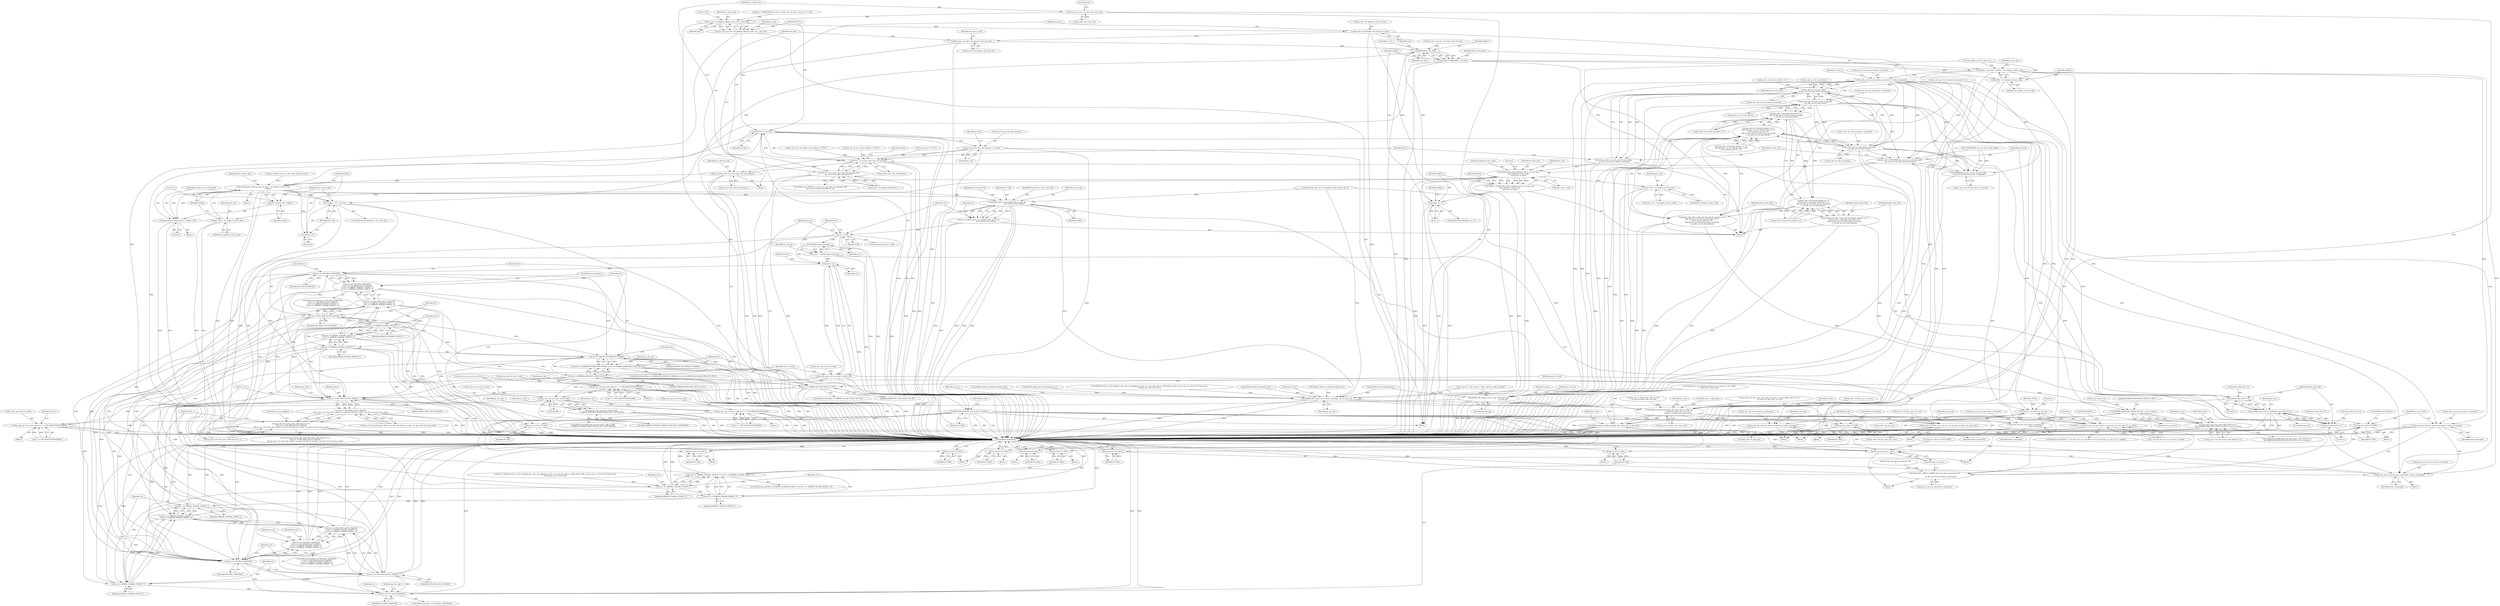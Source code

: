 digraph "0_Android_a78887bcffbc2995cf9ed72e0697acf560875e9e@pointer" {
"1001009" [label="(Call,*pv_mem_ctxt = ps_dec->pv_mem_ctxt)"];
"1001031" [label="(Call,ps_dec->pf_aligned_alloc(pv_mem_ctxt, 128, size))"];
"1001029" [label="(Call,pv_buf = ps_dec->pf_aligned_alloc(pv_mem_ctxt, 128, size))"];
"1001036" [label="(Call,NULL == pv_buf)"];
"1000995" [label="(Call,NULL == ps_dec->pu1_bits_buf_dynamic)"];
"1000994" [label="(Call,(NULL == ps_dec->pu1_bits_buf_dynamic) &&\n (ps_dec->i4_header_decoded & 1))"];
"1001055" [label="(Call,pu1_bitstrm_buf = ps_dec->pu1_bits_buf_dynamic)"];
"1001200" [label="(Call,memcpy(pu1_bitstrm_buf, pu1_buf + u4_length_of_start_code,\n                   buflen))"];
"1001207" [label="(Call,(buflen + 8) < buf_size)"];
"1001208" [label="(Call,buflen + 8)"];
"1001213" [label="(Call,memset(pu1_bitstrm_buf + buflen, 0, 8))"];
"1001214" [label="(Call,pu1_bitstrm_buf + buflen)"];
"1001286" [label="(Call,ih264d_parse_nal_unit(dec_hdl, ps_dec_op,\n                              pu1_bitstrm_buf, buflen))"];
"1001248" [label="(Call,ih264d_fill_output_struct_from_context(ps_dec,\n                                                           ps_dec_op))"];
"1001284" [label="(Call,ret = ih264d_parse_nal_unit(dec_hdl, ps_dec_op,\n                              pu1_bitstrm_buf, buflen))"];
"1001292" [label="(Call,ret != OK)"];
"1001299" [label="(Call,ih264d_map_error(ret))"];
"1001297" [label="(Call,error =  ih264d_map_error(ret))"];
"1001305" [label="(Call,error | ret)"];
"1001301" [label="(Call,ps_dec_op->u4_error_code = error | ret)"];
"1001234" [label="(Call,ps_dec_op->u4_error_code |= 1 << IVD_INSUFFICIENTDATA)"];
"1001695" [label="(Call,ps_dec_op->u4_error_code & 0xff)"];
"1001694" [label="(Call,(ps_dec_op->u4_error_code & 0xff)\n != ERROR_DYNAMIC_RESOLUTION_NOT_SUPPORTED)"];
"1001727" [label="(Call,ps_dec_op->u4_error_code |= (1 << IVD_INSUFFICIENTDATA))"];
"1001747" [label="(Call,ps_dec_op->u4_error_code |= (1 << IVD_INSUFFICIENTDATA))"];
"1001313" [label="(Call,ret == IVD_RES_CHANGED)"];
"1001312" [label="(Call,(ret == IVD_RES_CHANGED)\n || (ret == IVD_MEM_ALLOC_FAILED)\n || (ret == ERROR_UNAVAIL_PICBUF_T)\n || (ret == ERROR_UNAVAIL_MVBUF_T))"];
"1001542" [label="(Call,(ret == IVD_RES_CHANGED)\n || (ret == IVD_MEM_ALLOC_FAILED)\n || (ret == ERROR_UNAVAIL_PICBUF_T)\n || (ret == ERROR_UNAVAIL_MVBUF_T))"];
"1001317" [label="(Call,ret == IVD_MEM_ALLOC_FAILED)"];
"1001316" [label="(Call,(ret == IVD_MEM_ALLOC_FAILED)\n || (ret == ERROR_UNAVAIL_PICBUF_T)\n || (ret == ERROR_UNAVAIL_MVBUF_T))"];
"1001546" [label="(Call,(ret == IVD_MEM_ALLOC_FAILED)\n || (ret == ERROR_UNAVAIL_PICBUF_T)\n || (ret == ERROR_UNAVAIL_MVBUF_T))"];
"1001321" [label="(Call,ret == ERROR_UNAVAIL_PICBUF_T)"];
"1001320" [label="(Call,(ret == ERROR_UNAVAIL_PICBUF_T)\n || (ret == ERROR_UNAVAIL_MVBUF_T))"];
"1001550" [label="(Call,(ret == ERROR_UNAVAIL_PICBUF_T)\n || (ret == ERROR_UNAVAIL_MVBUF_T))"];
"1001324" [label="(Call,ret == ERROR_UNAVAIL_MVBUF_T)"];
"1001331" [label="(Call,ret == ERROR_INCOMPLETE_FRAME)"];
"1001330" [label="(Call,(ret == ERROR_INCOMPLETE_FRAME) || (ret == ERROR_DANGLING_FIELD_IN_PIC))"];
"1001334" [label="(Call,ret == ERROR_DANGLING_FIELD_IN_PIC)"];
"1001348" [label="(Call,ret == ERROR_IN_LAST_SLICE_OF_PIC)"];
"1001463" [label="(Call,ret != IVD_MEM_ALLOC_FAILED)"];
"1001462" [label="(Call,(ret != IVD_MEM_ALLOC_FAILED)\n && ps_dec->u2_total_mbs_coded < ps_dec->u2_frm_ht_in_mbs * ps_dec->u2_frm_wd_in_mbs)"];
"1001456" [label="(Call,(ps_dec->u4_slice_start_code_found == 1)\n && (ret != IVD_MEM_ALLOC_FAILED)\n && ps_dec->u2_total_mbs_coded < ps_dec->u2_frm_ht_in_mbs * ps_dec->u2_frm_wd_in_mbs)"];
"1001543" [label="(Call,ret == IVD_RES_CHANGED)"];
"1001547" [label="(Call,ret == IVD_MEM_ALLOC_FAILED)"];
"1001551" [label="(Call,ret == ERROR_UNAVAIL_PICBUF_T)"];
"1001554" [label="(Call,ret == ERROR_UNAVAIL_MVBUF_T)"];
"1001570" [label="(Call,ret == IVD_RES_CHANGED)"];
"1001800" [label="(Call,ERROR_DANGLING_FIELD_IN_PIC != i4_err_status)"];
"1001794" [label="(Call,(ps_dec->u4_slice_start_code_found == 1)\n && (ERROR_DANGLING_FIELD_IN_PIC != i4_err_status))"];
"1001535" [label="(Call,ret1 == ERROR_UNAVAIL_MVBUF_T)"];
"1001531" [label="(Call,(ret1 == ERROR_UNAVAIL_PICBUF_T) || (ret1 == ERROR_UNAVAIL_MVBUF_T))"];
"1001532" [label="(Call,ret1 == ERROR_UNAVAIL_PICBUF_T)"];
"1002009" [label="(Call,ih264d_fill_output_struct_from_context(ps_dec, ps_dec_op))"];
"1002040" [label="(Call,ih264d_format_convert(ps_dec, &(ps_dec->s_disp_op),\n                                  ps_dec->u4_fmt_conv_cur_row,\n                                  ps_dec->u4_fmt_conv_num_rows))"];
"1002052" [label="(Call,ps_dec->u4_fmt_conv_cur_row += ps_dec->u4_fmt_conv_num_rows)"];
"1002059" [label="(Call,ih264d_release_display_field(ps_dec, &(ps_dec->s_disp_op)))"];
"1002087" [label="(Call,NULL != ps_dec->ps_cur_sps)"];
"1002086" [label="(Call,(NULL != ps_dec->ps_cur_sps) && (1 == (ps_dec->ps_cur_sps->u1_is_valid)))"];
"1001035" [label="(Call,RETURN_IF((NULL == pv_buf), IV_FAIL))"];
"1001195" [label="(Return,return (IV_FAIL);)"];
"1001263" [label="(Return,return (IV_FAIL);)"];
"1001308" [label="(Call,api_ret_value = IV_FAIL)"];
"1002127" [label="(Return,return api_ret_value;)"];
"1001343" [label="(Call,api_ret_value = IV_FAIL)"];
"1001352" [label="(Call,api_ret_value = IV_FAIL)"];
"1001400" [label="(Return,return (IV_FAIL);)"];
"1001539" [label="(Return,return IV_FAIL;)"];
"1001579" [label="(Return,return IV_FAIL;)"];
"1001791" [label="(Return,return (IV_FAIL);)"];
"1001852" [label="(Return,return IV_FAIL;)"];
"1001040" [label="(Call,ps_dec->pu1_bits_buf_dynamic = pv_buf)"];
"1001045" [label="(Call,ps_dec->u4_dynamic_bits_buf_size = size)"];
"1001060" [label="(Call,buf_size = ps_dec->u4_dynamic_bits_buf_size)"];
"1001100" [label="(Call,MIN(buflen, buf_size))"];
"1001098" [label="(Call,buflen = MIN(buflen, buf_size))"];
"1001103" [label="(Call,bytes_consumed = buflen + u4_length_of_start_code)"];
"1001108" [label="(Call,ps_dec_op->u4_num_bytes_consumed += bytes_consumed)"];
"1000973" [label="(Call,pu1_buf = (UWORD8*)ps_dec_ip->pv_stream_buffer\n + ps_dec_op->u4_num_bytes_consumed)"];
"1001082" [label="(Call,ih264d_find_start_code(pu1_buf, 0, u4_max_ofst,\n &u4_length_of_start_code,\n &u4_next_is_aud))"];
"1001080" [label="(Call,buflen = ih264d_find_start_code(pu1_buf, 0, u4_max_ofst,\n &u4_length_of_start_code,\n &u4_next_is_aud))"];
"1001091" [label="(Call,buflen == -1)"];
"1001126" [label="(Call,pu1_buf + u4_length_of_start_code)"];
"1001202" [label="(Call,pu1_buf + u4_length_of_start_code)"];
"1000975" [label="(Call,(UWORD8*)ps_dec_ip->pv_stream_buffer\n + ps_dec_op->u4_num_bytes_consumed)"];
"1000986" [label="(Call,ps_dec_ip->u4_num_Bytes\n - ps_dec_op->u4_num_bytes_consumed)"];
"1000984" [label="(Call,u4_max_ofst = ps_dec_ip->u4_num_Bytes\n - ps_dec_op->u4_num_bytes_consumed)"];
"1001416" [label="(Call,ps_dec_op->u4_num_bytes_consumed\n < ps_dec_ip->u4_num_Bytes)"];
"1001410" [label="(Call,(ps_dec->i4_header_decoded != 3)\n && (ps_dec_op->u4_num_bytes_consumed\n < ps_dec_ip->u4_num_Bytes))"];
"1001404" [label="(Call,(ps_dec->i4_decode_header == 1)\n && (ps_dec->i4_header_decoded != 3)\n && (ps_dec_op->u4_num_bytes_consumed\n < ps_dec_ip->u4_num_Bytes))"];
"1001402" [label="(Call,header_data_left = ((ps_dec->i4_decode_header == 1)\n && (ps_dec->i4_header_decoded != 3)\n && (ps_dec_op->u4_num_bytes_consumed\n < ps_dec_ip->u4_num_Bytes)))"];
"1001449" [label="(Call,header_data_left == 1)"];
"1001448" [label="(Call,( header_data_left == 1)||(frame_data_left == 1))"];
"1001425" [label="(Call,((ps_dec->i4_decode_header == 0)\n && ((ps_dec->u1_pic_decode_done == 0)\n || (u4_next_is_aud == 1)))\n && (ps_dec_op->u4_num_bytes_consumed\n < ps_dec_ip->u4_num_Bytes))"];
"1001423" [label="(Call,frame_data_left = (((ps_dec->i4_decode_header == 0)\n && ((ps_dec->u1_pic_decode_done == 0)\n || (u4_next_is_aud == 1)))\n && (ps_dec_op->u4_num_bytes_consumed\n < ps_dec_ip->u4_num_Bytes)))"];
"1001452" [label="(Call,frame_data_left == 1)"];
"1001441" [label="(Call,ps_dec_op->u4_num_bytes_consumed\n < ps_dec_ip->u4_num_Bytes)"];
"1001574" [label="(Call,ps_dec_op->u4_num_bytes_consumed -= bytes_consumed)"];
"1002122" [label="(Call,H264_DEC_DEBUG_PRINT(\"The num bytes consumed: %d\n\",\n                         ps_dec_op->u4_num_bytes_consumed))"];
"1001151" [label="(Call,ps_dec_op->u4_num_bytes_consumed -=\n                                        bytes_consumed)"];
"1001338" [label="(Call,ps_dec_op->u4_num_bytes_consumed -= bytes_consumed)"];
"1001361" [label="(Call,ps_dec_op->u4_num_bytes_consumed -= bytes_consumed)"];
"1001105" [label="(Call,buflen + u4_length_of_start_code)"];
"1001336" [label="(Identifier,ERROR_DANGLING_FIELD_IN_PIC)"];
"1001445" [label="(Call,ps_dec_ip->u4_num_Bytes)"];
"1002052" [label="(Call,ps_dec->u4_fmt_conv_cur_row += ps_dec->u4_fmt_conv_num_rows)"];
"1001288" [label="(Identifier,ps_dec_op)"];
"1001793" [label="(ControlStructure,if((ps_dec->u4_slice_start_code_found == 1)\n && (ERROR_DANGLING_FIELD_IN_PIC != i4_err_status)))"];
"1001294" [label="(Identifier,OK)"];
"1001329" [label="(ControlStructure,if((ret == ERROR_INCOMPLETE_FRAME) || (ret == ERROR_DANGLING_FIELD_IN_PIC)))"];
"1001544" [label="(Identifier,ret)"];
"1001454" [label="(Literal,1)"];
"1001559" [label="(Identifier,ps_dec)"];
"1002041" [label="(Identifier,ps_dec)"];
"1001360" [label="(Block,)"];
"1001333" [label="(Identifier,ERROR_INCOMPLETE_FRAME)"];
"1001483" [label="(Identifier,num_mb_skipped)"];
"1001539" [label="(Return,return IV_FAIL;)"];
"1001214" [label="(Call,pu1_bitstrm_buf + buflen)"];
"1001323" [label="(Identifier,ERROR_UNAVAIL_PICBUF_T)"];
"1001572" [label="(Identifier,IVD_RES_CHANGED)"];
"1001853" [label="(Identifier,IV_FAIL)"];
"1001546" [label="(Call,(ret == IVD_MEM_ALLOC_FAILED)\n || (ret == ERROR_UNAVAIL_PICBUF_T)\n || (ret == ERROR_UNAVAIL_MVBUF_T))"];
"1000970" [label="(ControlStructure,do)"];
"1001093" [label="(Call,-1)"];
"1001570" [label="(Call,ret == IVD_RES_CHANGED)"];
"1000196" [label="(Call,header_data_left = 0)"];
"1001512" [label="(Call,ret1 = ih264d_mark_err_slice_skip(ps_dec, num_mb_skipped, ps_dec->u1_nal_unit_type == IDR_SLICE_NAL, ps_dec->ps_cur_slice->u2_frame_num,\n &temp_poc, prev_slice_err))"];
"1001845" [label="(Call,ih264d_deblock_display(ps_dec))"];
"1001084" [label="(Literal,0)"];
"1001055" [label="(Call,pu1_bitstrm_buf = ps_dec->pu1_bits_buf_dynamic)"];
"1002085" [label="(ControlStructure,if((NULL != ps_dec->ps_cur_sps) && (1 == (ps_dec->ps_cur_sps->u1_is_valid))))"];
"1001199" [label="(Block,)"];
"1001155" [label="(Identifier,bytes_consumed)"];
"1001569" [label="(ControlStructure,if(ret == IVD_RES_CHANGED))"];
"1001291" [label="(ControlStructure,if(ret != OK))"];
"1001010" [label="(Identifier,pv_mem_ctxt)"];
"1001205" [label="(Identifier,buflen)"];
"1001151" [label="(Call,ps_dec_op->u4_num_bytes_consumed -=\n                                        bytes_consumed)"];
"1001801" [label="(Identifier,ERROR_DANGLING_FIELD_IN_PIC)"];
"1001235" [label="(Call,ps_dec_op->u4_error_code)"];
"1001080" [label="(Call,buflen = ih264d_find_start_code(pu1_buf, 0, u4_max_ofst,\n &u4_length_of_start_code,\n &u4_next_is_aud))"];
"1001040" [label="(Call,ps_dec->pu1_bits_buf_dynamic = pv_buf)"];
"1001320" [label="(Call,(ret == ERROR_UNAVAIL_PICBUF_T)\n || (ret == ERROR_UNAVAIL_MVBUF_T))"];
"1001067" [label="(Call,pu1_bitstrm_buf = ps_dec->pu1_bits_buf_static)"];
"1001800" [label="(Call,ERROR_DANGLING_FIELD_IN_PIC != i4_err_status)"];
"1001573" [label="(Block,)"];
"1001464" [label="(Identifier,ret)"];
"1002049" [label="(Call,ps_dec->u4_fmt_conv_num_rows)"];
"1001218" [label="(Literal,8)"];
"1001082" [label="(Call,ih264d_find_start_code(pu1_buf, 0, u4_max_ofst,\n &u4_length_of_start_code,\n &u4_next_is_aud))"];
"1000227" [label="(Call,memset(ps_dec_op, 0, sizeof(ivd_video_decode_op_t)))"];
"1001547" [label="(Call,ret == IVD_MEM_ALLOC_FAILED)"];
"1001534" [label="(Identifier,ERROR_UNAVAIL_PICBUF_T)"];
"1001039" [label="(Identifier,IV_FAIL)"];
"1001466" [label="(Call,ps_dec->u2_total_mbs_coded < ps_dec->u2_frm_ht_in_mbs * ps_dec->u2_frm_wd_in_mbs)"];
"1001555" [label="(Identifier,ret)"];
"1001802" [label="(Identifier,i4_err_status)"];
"1000990" [label="(Call,ps_dec_op->u4_num_bytes_consumed)"];
"1001316" [label="(Call,(ret == IVD_MEM_ALLOC_FAILED)\n || (ret == ERROR_UNAVAIL_PICBUF_T)\n || (ret == ERROR_UNAVAIL_MVBUF_T))"];
"1001049" [label="(Identifier,size)"];
"1001463" [label="(Call,ret != IVD_MEM_ALLOC_FAILED)"];
"1001361" [label="(Call,ps_dec_op->u4_num_bytes_consumed -= bytes_consumed)"];
"1000971" [label="(Block,)"];
"1001310" [label="(Identifier,IV_FAIL)"];
"1001032" [label="(Identifier,pv_mem_ctxt)"];
"1001981" [label="(Call,ih264d_get_next_display_field(ps_dec, ps_dec->ps_out_buffer,\n &(ps_dec->s_disp_op)))"];
"1001449" [label="(Call,header_data_left == 1)"];
"1001532" [label="(Call,ret1 == ERROR_UNAVAIL_PICBUF_T)"];
"1001100" [label="(Call,MIN(buflen, buf_size))"];
"1001207" [label="(Call,(buflen + 8) < buf_size)"];
"1001346" [label="(ControlStructure,break;)"];
"1000192" [label="(Call,api_ret_value = IV_SUCCESS)"];
"1002009" [label="(Call,ih264d_fill_output_struct_from_context(ps_dec, ps_dec_op))"];
"1001295" [label="(Block,)"];
"1001795" [label="(Call,ps_dec->u4_slice_start_code_found == 1)"];
"1001758" [label="(Block,)"];
"1002059" [label="(Call,ih264d_release_display_field(ps_dec, &(ps_dec->s_disp_op)))"];
"1001404" [label="(Call,(ps_dec->i4_decode_header == 1)\n && (ps_dec->i4_header_decoded != 3)\n && (ps_dec_op->u4_num_bytes_consumed\n < ps_dec_ip->u4_num_Bytes))"];
"1002010" [label="(Identifier,ps_dec)"];
"1001969" [label="(Block,)"];
"1001057" [label="(Call,ps_dec->pu1_bits_buf_dynamic)"];
"1001293" [label="(Identifier,ret)"];
"1001337" [label="(Block,)"];
"1001060" [label="(Call,buf_size = ps_dec->u4_dynamic_bits_buf_size)"];
"1001238" [label="(Call,1 << IVD_INSUFFICIENTDATA)"];
"1001216" [label="(Identifier,buflen)"];
"1001704" [label="(Identifier,ps_dec_op)"];
"1001126" [label="(Call,pu1_buf + u4_length_of_start_code)"];
"1001002" [label="(Identifier,ps_dec)"];
"1002046" [label="(Call,ps_dec->u4_fmt_conv_cur_row)"];
"1001450" [label="(Identifier,header_data_left)"];
"1001335" [label="(Identifier,ret)"];
"1001005" [label="(Block,)"];
"1001321" [label="(Call,ret == ERROR_UNAVAIL_PICBUF_T)"];
"1001103" [label="(Call,bytes_consumed = buflen + u4_length_of_start_code)"];
"1001099" [label="(Identifier,buflen)"];
"1000985" [label="(Identifier,u4_max_ofst)"];
"1000623" [label="(Call,ps_pic_buf == NULL)"];
"1001453" [label="(Identifier,frame_data_left)"];
"1001301" [label="(Call,ps_dec_op->u4_error_code = error | ret)"];
"1001339" [label="(Call,ps_dec_op->u4_num_bytes_consumed)"];
"1001536" [label="(Identifier,ret1)"];
"1001054" [label="(Block,)"];
"1001090" [label="(ControlStructure,if(buflen == -1))"];
"1001289" [label="(Identifier,pu1_bitstrm_buf)"];
"1002031" [label="(Call,ps_dec->s_disp_frame_info.u4_y_ht\n - ps_dec->u4_fmt_conv_cur_row)"];
"1001302" [label="(Call,ps_dec_op->u4_error_code)"];
"1001368" [label="(Identifier,ps_dec_op)"];
"1001208" [label="(Call,buflen + 8)"];
"1000151" [label="(Block,)"];
"1001106" [label="(Identifier,buflen)"];
"1001127" [label="(Identifier,pu1_buf)"];
"1001746" [label="(Block,)"];
"1001557" [label="(Block,)"];
"1001545" [label="(Identifier,IVD_RES_CHANGED)"];
"1000987" [label="(Call,ps_dec_ip->u4_num_Bytes)"];
"1001457" [label="(Call,ps_dec->u4_slice_start_code_found == 1)"];
"1001101" [label="(Identifier,buflen)"];
"1001014" [label="(Call,size = MAX(256000, ps_dec->u2_pic_wd * ps_dec->u2_pic_ht * 3 / 2))"];
"1001303" [label="(Identifier,ps_dec_op)"];
"1001248" [label="(Call,ih264d_fill_output_struct_from_context(ps_dec,\n                                                           ps_dec_op))"];
"1001696" [label="(Call,ps_dec_op->u4_error_code)"];
"1002092" [label="(Call,1 == (ps_dec->ps_cur_sps->u1_is_valid))"];
"1001287" [label="(Identifier,dec_hdl)"];
"1001441" [label="(Call,ps_dec_op->u4_num_bytes_consumed\n < ps_dec_ip->u4_num_Bytes)"];
"1001807" [label="(Identifier,ps_dec)"];
"1001967" [label="(Call,ih264d_signal_bs_deblk_thread(ps_dec))"];
"1001451" [label="(Literal,1)"];
"1001095" [label="(Call,buflen = 0)"];
"1001342" [label="(Identifier,bytes_consumed)"];
"1002103" [label="(Literal,0)"];
"1001128" [label="(Identifier,u4_length_of_start_code)"];
"1000406" [label="(Call,ps_dec->ps_out_buffer->pu1_bufs[i] == NULL)"];
"1002054" [label="(Identifier,ps_dec)"];
"1001791" [label="(Return,return (IV_FAIL);)"];
"1001400" [label="(Return,return (IV_FAIL);)"];
"1001088" [label="(Call,&u4_next_is_aud)"];
"1002122" [label="(Call,H264_DEC_DEBUG_PRINT(\"The num bytes consumed: %d\n\",\n                         ps_dec_op->u4_num_bytes_consumed))"];
"1001108" [label="(Call,ps_dec_op->u4_num_bytes_consumed += bytes_consumed)"];
"1001531" [label="(Call,(ret1 == ERROR_UNAVAIL_PICBUF_T) || (ret1 == ERROR_UNAVAIL_MVBUF_T))"];
"1001044" [label="(Identifier,pv_buf)"];
"1002056" [label="(Call,ps_dec->u4_fmt_conv_num_rows)"];
"1001542" [label="(Call,(ret == IVD_RES_CHANGED)\n || (ret == IVD_MEM_ALLOC_FAILED)\n || (ret == ERROR_UNAVAIL_PICBUF_T)\n || (ret == ERROR_UNAVAIL_MVBUF_T))"];
"1001695" [label="(Call,ps_dec_op->u4_error_code & 0xff)"];
"1002053" [label="(Call,ps_dec->u4_fmt_conv_cur_row)"];
"1001125" [label="(Call,*(pu1_buf + u4_length_of_start_code))"];
"1001275" [label="(Call,frame_data_left = 0)"];
"1001551" [label="(Call,ret == ERROR_UNAVAIL_PICBUF_T)"];
"1001110" [label="(Identifier,ps_dec_op)"];
"1001578" [label="(Identifier,bytes_consumed)"];
"1000996" [label="(Identifier,NULL)"];
"1001284" [label="(Call,ret = ih264d_parse_nal_unit(dec_hdl, ps_dec_op,\n                              pu1_bitstrm_buf, buflen))"];
"1000994" [label="(Call,(NULL == ps_dec->pu1_bits_buf_dynamic) &&\n (ps_dec->i4_header_decoded & 1))"];
"1001452" [label="(Call,frame_data_left == 1)"];
"1001571" [label="(Identifier,ret)"];
"1001286" [label="(Call,ih264d_parse_nal_unit(dec_hdl, ps_dec_op,\n                              pu1_bitstrm_buf, buflen))"];
"1001344" [label="(Identifier,api_ret_value)"];
"1001402" [label="(Call,header_data_left = ((ps_dec->i4_decode_header == 1)\n && (ps_dec->i4_header_decoded != 3)\n && (ps_dec_op->u4_num_bytes_consumed\n < ps_dec_ip->u4_num_Bytes)))"];
"1002124" [label="(Call,ps_dec_op->u4_num_bytes_consumed)"];
"1002069" [label="(Identifier,ps_dec)"];
"1001325" [label="(Identifier,ret)"];
"1001034" [label="(Identifier,size)"];
"1001728" [label="(Call,ps_dec_op->u4_error_code)"];
"1001456" [label="(Call,(ps_dec->u4_slice_start_code_found == 1)\n && (ret != IVD_MEM_ALLOC_FAILED)\n && ps_dec->u2_total_mbs_coded < ps_dec->u2_frm_ht_in_mbs * ps_dec->u2_frm_wd_in_mbs)"];
"1001748" [label="(Call,ps_dec_op->u4_error_code)"];
"1001220" [label="(Identifier,u4_first_start_code_found)"];
"1001249" [label="(Identifier,ps_dec)"];
"1001575" [label="(Call,ps_dec_op->u4_num_bytes_consumed)"];
"1001098" [label="(Call,buflen = MIN(buflen, buf_size))"];
"1001150" [label="(Block,)"];
"1001072" [label="(Call,buf_size = ps_dec->u4_static_bits_buf_size)"];
"1001576" [label="(Identifier,ps_dec_op)"];
"1000306" [label="(Call,ps_dec_op->u4_num_bytes_consumed = 0)"];
"1001331" [label="(Call,ret == ERROR_INCOMPLETE_FRAME)"];
"1001355" [label="(ControlStructure,break;)"];
"1001747" [label="(Call,ps_dec_op->u4_error_code |= (1 << IVD_INSUFFICIENTDATA))"];
"1001417" [label="(Call,ps_dec_op->u4_num_bytes_consumed)"];
"1000161" [label="(Call,i4_err_status = 0)"];
"1001549" [label="(Identifier,IVD_MEM_ALLOC_FAILED)"];
"1001751" [label="(Call,1 << IVD_INSUFFICIENTDATA)"];
"1001322" [label="(Identifier,ret)"];
"1001213" [label="(Call,memset(pu1_bitstrm_buf + buflen, 0, 8))"];
"1001694" [label="(Call,(ps_dec_op->u4_error_code & 0xff)\n != ERROR_DYNAMIC_RESOLUTION_NOT_SUPPORTED)"];
"1001158" [label="(Identifier,ps_dec_op)"];
"1001085" [label="(Identifier,u4_max_ofst)"];
"1001313" [label="(Call,ret == IVD_RES_CHANGED)"];
"1001211" [label="(Identifier,buf_size)"];
"1001731" [label="(Call,1 << IVD_INSUFFICIENTDATA)"];
"1001204" [label="(Identifier,u4_length_of_start_code)"];
"1001420" [label="(Call,ps_dec_ip->u4_num_Bytes)"];
"1001109" [label="(Call,ps_dec_op->u4_num_bytes_consumed)"];
"1002015" [label="(Identifier,ps_dec)"];
"1001538" [label="(Block,)"];
"1001756" [label="(Identifier,ps_dec)"];
"1001459" [label="(Identifier,ps_dec)"];
"1001548" [label="(Identifier,ret)"];
"1001537" [label="(Identifier,ERROR_UNAVAIL_MVBUF_T)"];
"1002086" [label="(Call,(NULL != ps_dec->ps_cur_sps) && (1 == (ps_dec->ps_cur_sps->u1_is_valid)))"];
"1001081" [label="(Identifier,buflen)"];
"1001328" [label="(ControlStructure,break;)"];
"1001324" [label="(Call,ret == ERROR_UNAVAIL_MVBUF_T)"];
"1001308" [label="(Call,api_ret_value = IV_FAIL)"];
"1001298" [label="(Identifier,error)"];
"1001541" [label="(ControlStructure,if((ret == IVD_RES_CHANGED)\n || (ret == IVD_MEM_ALLOC_FAILED)\n || (ret == ERROR_UNAVAIL_PICBUF_T)\n || (ret == ERROR_UNAVAIL_MVBUF_T)))"];
"1001297" [label="(Call,error =  ih264d_map_error(ret))"];
"1001042" [label="(Identifier,ps_dec)"];
"1001738" [label="(Identifier,ps_dec)"];
"1001029" [label="(Call,pv_buf = ps_dec->pf_aligned_alloc(pv_mem_ctxt, 128, size))"];
"1001726" [label="(Block,)"];
"1001317" [label="(Call,ret == IVD_MEM_ALLOC_FAILED)"];
"1001345" [label="(Identifier,IV_FAIL)"];
"1002088" [label="(Identifier,NULL)"];
"1001362" [label="(Call,ps_dec_op->u4_num_bytes_consumed)"];
"1000993" [label="(ControlStructure,if((NULL == ps_dec->pu1_bits_buf_dynamic) &&\n (ps_dec->i4_header_decoded & 1)))"];
"1002089" [label="(Call,ps_dec->ps_cur_sps)"];
"1001264" [label="(Identifier,IV_FAIL)"];
"1001091" [label="(Call,buflen == -1)"];
"1001462" [label="(Call,(ret != IVD_MEM_ALLOC_FAILED)\n && ps_dec->u2_total_mbs_coded < ps_dec->u2_frm_ht_in_mbs * ps_dec->u2_frm_wd_in_mbs)"];
"1001015" [label="(Identifier,size)"];
"1001201" [label="(Identifier,pu1_bitstrm_buf)"];
"1001292" [label="(Call,ret != OK)"];
"1001326" [label="(Identifier,ERROR_UNAVAIL_MVBUF_T)"];
"1001083" [label="(Identifier,pu1_buf)"];
"1000148" [label="(MethodParameterIn,iv_obj_t *dec_hdl)"];
"1001035" [label="(Call,RETURN_IF((NULL == pv_buf), IV_FAIL))"];
"1001690" [label="(Call,ih264d_signal_bs_deblk_thread(ps_dec))"];
"1001031" [label="(Call,ps_dec->pf_aligned_alloc(pv_mem_ctxt, 128, size))"];
"1001405" [label="(Call,ps_dec->i4_decode_header == 1)"];
"1001307" [label="(Identifier,ret)"];
"1001424" [label="(Identifier,frame_data_left)"];
"1001152" [label="(Call,ps_dec_op->u4_num_bytes_consumed)"];
"1001210" [label="(Literal,8)"];
"1000973" [label="(Call,pu1_buf = (UWORD8*)ps_dec_ip->pv_stream_buffer\n + ps_dec_op->u4_num_bytes_consumed)"];
"1000476" [label="(Call,ps_dec_op->u4_error_code = 0)"];
"1001426" [label="(Call,(ps_dec->i4_decode_header == 0)\n && ((ps_dec->u1_pic_decode_done == 0)\n || (u4_next_is_aud == 1)))"];
"1001037" [label="(Identifier,NULL)"];
"1001195" [label="(Return,return (IV_FAIL);)"];
"1001119" [label="(Identifier,ps_dec)"];
"1001102" [label="(Identifier,buf_size)"];
"1002123" [label="(Literal,\"The num bytes consumed: %d\n\")"];
"1001543" [label="(Call,ret == IVD_RES_CHANGED)"];
"1001533" [label="(Identifier,ret1)"];
"1001104" [label="(Identifier,bytes_consumed)"];
"1002026" [label="(Block,)"];
"1001352" [label="(Call,api_ret_value = IV_FAIL)"];
"1002129" [label="(MethodReturn,WORD32)"];
"1002093" [label="(Literal,1)"];
"1001305" [label="(Call,error | ret)"];
"1001096" [label="(Identifier,buflen)"];
"1001086" [label="(Call,&u4_length_of_start_code)"];
"1001250" [label="(Identifier,ps_dec_op)"];
"1001309" [label="(Identifier,api_ret_value)"];
"1002128" [label="(Identifier,api_ret_value)"];
"1002040" [label="(Call,ih264d_format_convert(ps_dec, &(ps_dec->s_disp_op),\n                                  ps_dec->u4_fmt_conv_cur_row,\n                                  ps_dec->u4_fmt_conv_num_rows))"];
"1000974" [label="(Identifier,pu1_buf)"];
"1000153" [label="(Call,* ps_dec = (dec_struct_t *)(dec_hdl->pv_codec_handle))"];
"1001319" [label="(Identifier,IVD_MEM_ALLOC_FAILED)"];
"1000975" [label="(Call,(UWORD8*)ps_dec_ip->pv_stream_buffer\n + ps_dec_op->u4_num_bytes_consumed)"];
"1001306" [label="(Identifier,error)"];
"1001244" [label="(Identifier,ps_dec)"];
"1001550" [label="(Call,(ret == ERROR_UNAVAIL_PICBUF_T)\n || (ret == ERROR_UNAVAIL_MVBUF_T))"];
"1001315" [label="(Identifier,IVD_RES_CHANGED)"];
"1001416" [label="(Call,ps_dec_op->u4_num_bytes_consumed\n < ps_dec_ip->u4_num_Bytes)"];
"1001699" [label="(Literal,0xff)"];
"1001556" [label="(Identifier,ERROR_UNAVAIL_MVBUF_T)"];
"1001203" [label="(Identifier,pu1_buf)"];
"1001554" [label="(Call,ret == ERROR_UNAVAIL_MVBUF_T)"];
"1001228" [label="(Block,)"];
"1001299" [label="(Call,ih264d_map_error(ret))"];
"1001052" [label="(Identifier,ps_dec)"];
"1002060" [label="(Identifier,ps_dec)"];
"1001723" [label="(Identifier,ps_dec)"];
"1001348" [label="(Call,ret == ERROR_IN_LAST_SLICE_OF_PIC)"];
"1000984" [label="(Call,u4_max_ofst = ps_dec_ip->u4_num_Bytes\n - ps_dec_op->u4_num_bytes_consumed)"];
"1001200" [label="(Call,memcpy(pu1_bitstrm_buf, pu1_buf + u4_length_of_start_code,\n                   buflen))"];
"1001425" [label="(Call,((ps_dec->i4_decode_header == 0)\n && ((ps_dec->u1_pic_decode_done == 0)\n || (u4_next_is_aud == 1)))\n && (ps_dec_op->u4_num_bytes_consumed\n < ps_dec_ip->u4_num_Bytes))"];
"1002121" [label="(Call,DATA_SYNC())"];
"1000981" [label="(Call,ps_dec_op->u4_num_bytes_consumed)"];
"1001045" [label="(Call,ps_dec->u4_dynamic_bits_buf_size = size)"];
"1001234" [label="(Call,ps_dec_op->u4_error_code |= 1 << IVD_INSUFFICIENTDATA)"];
"1000997" [label="(Call,ps_dec->pu1_bits_buf_dynamic)"];
"1001334" [label="(Call,ret == ERROR_DANGLING_FIELD_IN_PIC)"];
"1001579" [label="(Return,return IV_FAIL;)"];
"1001553" [label="(Identifier,ERROR_UNAVAIL_PICBUF_T)"];
"1001056" [label="(Identifier,pu1_bitstrm_buf)"];
"1001332" [label="(Identifier,ret)"];
"1001535" [label="(Call,ret1 == ERROR_UNAVAIL_MVBUF_T)"];
"1000281" [label="(Call,ps_dec_ip->u4_num_Bytes <= 0)"];
"1001030" [label="(Identifier,pv_buf)"];
"1001247" [label="(Block,)"];
"1001349" [label="(Identifier,ret)"];
"1001300" [label="(Identifier,ret)"];
"1001442" [label="(Call,ps_dec_op->u4_num_bytes_consumed)"];
"1001792" [label="(Identifier,IV_FAIL)"];
"1001465" [label="(Identifier,IVD_MEM_ALLOC_FAILED)"];
"1001794" [label="(Call,(ps_dec->u4_slice_start_code_found == 1)\n && (ERROR_DANGLING_FIELD_IN_PIC != i4_err_status))"];
"1001290" [label="(Identifier,buflen)"];
"1001311" [label="(ControlStructure,if((ret == IVD_RES_CHANGED)\n || (ret == IVD_MEM_ALLOC_FAILED)\n || (ret == ERROR_UNAVAIL_PICBUF_T)\n || (ret == ERROR_UNAVAIL_MVBUF_T)))"];
"1001411" [label="(Call,ps_dec->i4_header_decoded != 3)"];
"1001038" [label="(Identifier,pv_buf)"];
"1001206" [label="(ControlStructure,if((buflen + 8) < buf_size))"];
"1001078" [label="(Identifier,u4_next_is_aud)"];
"1001285" [label="(Identifier,ret)"];
"1001851" [label="(Block,)"];
"1001693" [label="(ControlStructure,if((ps_dec_op->u4_error_code & 0xff)\n != ERROR_DYNAMIC_RESOLUTION_NOT_SUPPORTED))"];
"1001105" [label="(Call,buflen + u4_length_of_start_code)"];
"1002087" [label="(Call,NULL != ps_dec->ps_cur_sps)"];
"1002042" [label="(Call,&(ps_dec->s_disp_op))"];
"1002127" [label="(Return,return api_ret_value;)"];
"1001700" [label="(Identifier,ERROR_DYNAMIC_RESOLUTION_NOT_SUPPORTED)"];
"1001423" [label="(Call,frame_data_left = (((ps_dec->i4_decode_header == 0)\n && ((ps_dec->u1_pic_decode_done == 0)\n || (u4_next_is_aud == 1)))\n && (ps_dec_op->u4_num_bytes_consumed\n < ps_dec_ip->u4_num_Bytes)))"];
"1001365" [label="(Identifier,bytes_consumed)"];
"1001727" [label="(Call,ps_dec_op->u4_error_code |= (1 << IVD_INSUFFICIENTDATA))"];
"1001583" [label="(Identifier,ps_dec)"];
"1001215" [label="(Identifier,pu1_bitstrm_buf)"];
"1001061" [label="(Identifier,buf_size)"];
"1000976" [label="(Call,(UWORD8*)ps_dec_ip->pv_stream_buffer)"];
"1001448" [label="(Call,( header_data_left == 1)||(frame_data_left == 1))"];
"1001062" [label="(Call,ps_dec->u4_dynamic_bits_buf_size)"];
"1001347" [label="(ControlStructure,if(ret == ERROR_IN_LAST_SLICE_OF_PIC))"];
"1001217" [label="(Literal,0)"];
"1001253" [label="(Identifier,ps_dec_op)"];
"1001963" [label="(Identifier,ps_dec)"];
"1002011" [label="(Identifier,ps_dec_op)"];
"1001036" [label="(Call,NULL == pv_buf)"];
"1001209" [label="(Identifier,buflen)"];
"1000995" [label="(Call,NULL == ps_dec->pu1_bits_buf_dynamic)"];
"1001112" [label="(Identifier,bytes_consumed)"];
"1001196" [label="(Identifier,IV_FAIL)"];
"1001681" [label="(Call,ih264d_signal_decode_thread(ps_dec))"];
"1001351" [label="(Block,)"];
"1001343" [label="(Call,api_ret_value = IV_FAIL)"];
"1001354" [label="(Identifier,IV_FAIL)"];
"1001358" [label="(Identifier,ps_dec)"];
"1001009" [label="(Call,*pv_mem_ctxt = ps_dec->pv_mem_ctxt)"];
"1001540" [label="(Identifier,IV_FAIL)"];
"1001340" [label="(Identifier,ps_dec_op)"];
"1001401" [label="(Identifier,IV_FAIL)"];
"1001580" [label="(Identifier,IV_FAIL)"];
"1000260" [label="(Call,ps_dec_ip->pv_stream_buffer == NULL)"];
"1001852" [label="(Return,return IV_FAIL;)"];
"1000986" [label="(Call,ps_dec_ip->u4_num_Bytes\n - ps_dec_op->u4_num_bytes_consumed)"];
"1001092" [label="(Identifier,buflen)"];
"1001314" [label="(Identifier,ret)"];
"1001047" [label="(Identifier,ps_dec)"];
"1001403" [label="(Identifier,header_data_left)"];
"1001000" [label="(Call,ps_dec->i4_header_decoded & 1)"];
"1001574" [label="(Call,ps_dec_op->u4_num_bytes_consumed -= bytes_consumed)"];
"1001107" [label="(Identifier,u4_length_of_start_code)"];
"1001552" [label="(Identifier,ret)"];
"1001202" [label="(Call,pu1_buf + u4_length_of_start_code)"];
"1001312" [label="(Call,(ret == IVD_RES_CHANGED)\n || (ret == IVD_MEM_ALLOC_FAILED)\n || (ret == ERROR_UNAVAIL_PICBUF_T)\n || (ret == ERROR_UNAVAIL_MVBUF_T))"];
"1001514" [label="(Call,ih264d_mark_err_slice_skip(ps_dec, num_mb_skipped, ps_dec->u1_nal_unit_type == IDR_SLICE_NAL, ps_dec->ps_cur_slice->u2_frame_num,\n &temp_poc, prev_slice_err))"];
"1002027" [label="(Call,ps_dec->u4_fmt_conv_num_rows = ps_dec->s_disp_frame_info.u4_y_ht\n - ps_dec->u4_fmt_conv_cur_row)"];
"1001033" [label="(Literal,128)"];
"1000896" [label="(Call,ih264d_init_decoder(ps_dec))"];
"1001212" [label="(Block,)"];
"1001353" [label="(Identifier,api_ret_value)"];
"1001318" [label="(Identifier,ret)"];
"1001263" [label="(Return,return (IV_FAIL);)"];
"1001330" [label="(Call,(ret == ERROR_INCOMPLETE_FRAME) || (ret == ERROR_DANGLING_FIELD_IN_PIC))"];
"1002061" [label="(Call,&(ps_dec->s_disp_op))"];
"1001455" [label="(ControlStructure,if((ps_dec->u4_slice_start_code_found == 1)\n && (ret != IVD_MEM_ALLOC_FAILED)\n && ps_dec->u2_total_mbs_coded < ps_dec->u2_frm_ht_in_mbs * ps_dec->u2_frm_wd_in_mbs))"];
"1001410" [label="(Call,(ps_dec->i4_header_decoded != 3)\n && (ps_dec_op->u4_num_bytes_consumed\n < ps_dec_ip->u4_num_Bytes))"];
"1000171" [label="(Call,u4_length_of_start_code = 0)"];
"1001046" [label="(Call,ps_dec->u4_dynamic_bits_buf_size)"];
"1000200" [label="(Call,frame_data_left = 0)"];
"1001350" [label="(Identifier,ERROR_IN_LAST_SLICE_OF_PIC)"];
"1001338" [label="(Call,ps_dec_op->u4_num_bytes_consumed -= bytes_consumed)"];
"1001041" [label="(Call,ps_dec->pu1_bits_buf_dynamic)"];
"1001468" [label="(Identifier,ps_dec)"];
"1001530" [label="(ControlStructure,if((ret1 == ERROR_UNAVAIL_PICBUF_T) || (ret1 == ERROR_UNAVAIL_MVBUF_T)))"];
"1001011" [label="(Call,ps_dec->pv_mem_ctxt)"];
"1000188" [label="(Call,ret = 0)"];
"1001009" -> "1001005"  [label="AST: "];
"1001009" -> "1001011"  [label="CFG: "];
"1001010" -> "1001009"  [label="AST: "];
"1001011" -> "1001009"  [label="AST: "];
"1001015" -> "1001009"  [label="CFG: "];
"1001009" -> "1002129"  [label="DDG: "];
"1001009" -> "1001031"  [label="DDG: "];
"1001031" -> "1001029"  [label="AST: "];
"1001031" -> "1001034"  [label="CFG: "];
"1001032" -> "1001031"  [label="AST: "];
"1001033" -> "1001031"  [label="AST: "];
"1001034" -> "1001031"  [label="AST: "];
"1001029" -> "1001031"  [label="CFG: "];
"1001031" -> "1002129"  [label="DDG: "];
"1001031" -> "1001029"  [label="DDG: "];
"1001031" -> "1001029"  [label="DDG: "];
"1001031" -> "1001029"  [label="DDG: "];
"1001014" -> "1001031"  [label="DDG: "];
"1001031" -> "1001045"  [label="DDG: "];
"1001029" -> "1001005"  [label="AST: "];
"1001030" -> "1001029"  [label="AST: "];
"1001037" -> "1001029"  [label="CFG: "];
"1001029" -> "1002129"  [label="DDG: "];
"1001029" -> "1001036"  [label="DDG: "];
"1001036" -> "1001035"  [label="AST: "];
"1001036" -> "1001038"  [label="CFG: "];
"1001037" -> "1001036"  [label="AST: "];
"1001038" -> "1001036"  [label="AST: "];
"1001039" -> "1001036"  [label="CFG: "];
"1001036" -> "1002129"  [label="DDG: "];
"1001036" -> "1000995"  [label="DDG: "];
"1001036" -> "1001035"  [label="DDG: "];
"1001036" -> "1001035"  [label="DDG: "];
"1000995" -> "1001036"  [label="DDG: "];
"1001036" -> "1001040"  [label="DDG: "];
"1001036" -> "1002087"  [label="DDG: "];
"1000995" -> "1000994"  [label="AST: "];
"1000995" -> "1000997"  [label="CFG: "];
"1000996" -> "1000995"  [label="AST: "];
"1000997" -> "1000995"  [label="AST: "];
"1001002" -> "1000995"  [label="CFG: "];
"1000994" -> "1000995"  [label="CFG: "];
"1000995" -> "1002129"  [label="DDG: "];
"1000995" -> "1002129"  [label="DDG: "];
"1000995" -> "1000994"  [label="DDG: "];
"1000995" -> "1000994"  [label="DDG: "];
"1000406" -> "1000995"  [label="DDG: "];
"1000623" -> "1000995"  [label="DDG: "];
"1000260" -> "1000995"  [label="DDG: "];
"1001040" -> "1000995"  [label="DDG: "];
"1000995" -> "1001055"  [label="DDG: "];
"1000995" -> "1002087"  [label="DDG: "];
"1000994" -> "1000993"  [label="AST: "];
"1000994" -> "1001000"  [label="CFG: "];
"1001000" -> "1000994"  [label="AST: "];
"1001010" -> "1000994"  [label="CFG: "];
"1001052" -> "1000994"  [label="CFG: "];
"1000994" -> "1002129"  [label="DDG: "];
"1000994" -> "1002129"  [label="DDG: "];
"1000994" -> "1002129"  [label="DDG: "];
"1001000" -> "1000994"  [label="DDG: "];
"1001000" -> "1000994"  [label="DDG: "];
"1001055" -> "1001054"  [label="AST: "];
"1001055" -> "1001057"  [label="CFG: "];
"1001056" -> "1001055"  [label="AST: "];
"1001057" -> "1001055"  [label="AST: "];
"1001061" -> "1001055"  [label="CFG: "];
"1001055" -> "1002129"  [label="DDG: "];
"1001055" -> "1002129"  [label="DDG: "];
"1001040" -> "1001055"  [label="DDG: "];
"1001055" -> "1001200"  [label="DDG: "];
"1001200" -> "1001199"  [label="AST: "];
"1001200" -> "1001205"  [label="CFG: "];
"1001201" -> "1001200"  [label="AST: "];
"1001202" -> "1001200"  [label="AST: "];
"1001205" -> "1001200"  [label="AST: "];
"1001209" -> "1001200"  [label="CFG: "];
"1001200" -> "1002129"  [label="DDG: "];
"1001200" -> "1002129"  [label="DDG: "];
"1001067" -> "1001200"  [label="DDG: "];
"1001082" -> "1001200"  [label="DDG: "];
"1001098" -> "1001200"  [label="DDG: "];
"1001200" -> "1001207"  [label="DDG: "];
"1001200" -> "1001208"  [label="DDG: "];
"1001200" -> "1001213"  [label="DDG: "];
"1001200" -> "1001213"  [label="DDG: "];
"1001200" -> "1001214"  [label="DDG: "];
"1001200" -> "1001214"  [label="DDG: "];
"1001200" -> "1001286"  [label="DDG: "];
"1001200" -> "1001286"  [label="DDG: "];
"1001207" -> "1001206"  [label="AST: "];
"1001207" -> "1001211"  [label="CFG: "];
"1001208" -> "1001207"  [label="AST: "];
"1001211" -> "1001207"  [label="AST: "];
"1001215" -> "1001207"  [label="CFG: "];
"1001220" -> "1001207"  [label="CFG: "];
"1001207" -> "1002129"  [label="DDG: "];
"1001207" -> "1002129"  [label="DDG: "];
"1001207" -> "1002129"  [label="DDG: "];
"1001100" -> "1001207"  [label="DDG: "];
"1001208" -> "1001210"  [label="CFG: "];
"1001209" -> "1001208"  [label="AST: "];
"1001210" -> "1001208"  [label="AST: "];
"1001211" -> "1001208"  [label="CFG: "];
"1001213" -> "1001212"  [label="AST: "];
"1001213" -> "1001218"  [label="CFG: "];
"1001214" -> "1001213"  [label="AST: "];
"1001217" -> "1001213"  [label="AST: "];
"1001218" -> "1001213"  [label="AST: "];
"1001220" -> "1001213"  [label="CFG: "];
"1001213" -> "1002129"  [label="DDG: "];
"1001213" -> "1002129"  [label="DDG: "];
"1001214" -> "1001216"  [label="CFG: "];
"1001215" -> "1001214"  [label="AST: "];
"1001216" -> "1001214"  [label="AST: "];
"1001217" -> "1001214"  [label="CFG: "];
"1001286" -> "1001284"  [label="AST: "];
"1001286" -> "1001290"  [label="CFG: "];
"1001287" -> "1001286"  [label="AST: "];
"1001288" -> "1001286"  [label="AST: "];
"1001289" -> "1001286"  [label="AST: "];
"1001290" -> "1001286"  [label="AST: "];
"1001284" -> "1001286"  [label="CFG: "];
"1001286" -> "1002129"  [label="DDG: "];
"1001286" -> "1002129"  [label="DDG: "];
"1001286" -> "1002129"  [label="DDG: "];
"1001286" -> "1002129"  [label="DDG: "];
"1001286" -> "1001248"  [label="DDG: "];
"1001286" -> "1001284"  [label="DDG: "];
"1001286" -> "1001284"  [label="DDG: "];
"1001286" -> "1001284"  [label="DDG: "];
"1001286" -> "1001284"  [label="DDG: "];
"1000148" -> "1001286"  [label="DDG: "];
"1000227" -> "1001286"  [label="DDG: "];
"1001286" -> "1002009"  [label="DDG: "];
"1001248" -> "1001247"  [label="AST: "];
"1001248" -> "1001250"  [label="CFG: "];
"1001249" -> "1001248"  [label="AST: "];
"1001250" -> "1001248"  [label="AST: "];
"1001253" -> "1001248"  [label="CFG: "];
"1001248" -> "1002129"  [label="DDG: "];
"1001248" -> "1002129"  [label="DDG: "];
"1001248" -> "1002129"  [label="DDG: "];
"1000896" -> "1001248"  [label="DDG: "];
"1000153" -> "1001248"  [label="DDG: "];
"1000227" -> "1001248"  [label="DDG: "];
"1001284" -> "1000971"  [label="AST: "];
"1001285" -> "1001284"  [label="AST: "];
"1001293" -> "1001284"  [label="CFG: "];
"1001284" -> "1002129"  [label="DDG: "];
"1001284" -> "1001292"  [label="DDG: "];
"1001292" -> "1001291"  [label="AST: "];
"1001292" -> "1001294"  [label="CFG: "];
"1001293" -> "1001292"  [label="AST: "];
"1001294" -> "1001292"  [label="AST: "];
"1001298" -> "1001292"  [label="CFG: "];
"1001358" -> "1001292"  [label="CFG: "];
"1001292" -> "1002129"  [label="DDG: "];
"1001292" -> "1002129"  [label="DDG: "];
"1001292" -> "1002129"  [label="DDG: "];
"1001292" -> "1001299"  [label="DDG: "];
"1001292" -> "1001463"  [label="DDG: "];
"1001292" -> "1001543"  [label="DDG: "];
"1001299" -> "1001297"  [label="AST: "];
"1001299" -> "1001300"  [label="CFG: "];
"1001300" -> "1001299"  [label="AST: "];
"1001297" -> "1001299"  [label="CFG: "];
"1001299" -> "1001297"  [label="DDG: "];
"1001299" -> "1001305"  [label="DDG: "];
"1001297" -> "1001295"  [label="AST: "];
"1001298" -> "1001297"  [label="AST: "];
"1001303" -> "1001297"  [label="CFG: "];
"1001297" -> "1002129"  [label="DDG: "];
"1001297" -> "1001305"  [label="DDG: "];
"1001305" -> "1001301"  [label="AST: "];
"1001305" -> "1001307"  [label="CFG: "];
"1001306" -> "1001305"  [label="AST: "];
"1001307" -> "1001305"  [label="AST: "];
"1001301" -> "1001305"  [label="CFG: "];
"1001305" -> "1002129"  [label="DDG: "];
"1001305" -> "1001301"  [label="DDG: "];
"1001305" -> "1001301"  [label="DDG: "];
"1001305" -> "1001313"  [label="DDG: "];
"1001301" -> "1001295"  [label="AST: "];
"1001302" -> "1001301"  [label="AST: "];
"1001309" -> "1001301"  [label="CFG: "];
"1001301" -> "1002129"  [label="DDG: "];
"1001301" -> "1002129"  [label="DDG: "];
"1001301" -> "1001234"  [label="DDG: "];
"1001301" -> "1001695"  [label="DDG: "];
"1001234" -> "1001228"  [label="AST: "];
"1001234" -> "1001238"  [label="CFG: "];
"1001235" -> "1001234"  [label="AST: "];
"1001238" -> "1001234"  [label="AST: "];
"1001244" -> "1001234"  [label="CFG: "];
"1001234" -> "1002129"  [label="DDG: "];
"1001234" -> "1002129"  [label="DDG: "];
"1001234" -> "1002129"  [label="DDG: "];
"1000476" -> "1001234"  [label="DDG: "];
"1001238" -> "1001234"  [label="DDG: "];
"1001238" -> "1001234"  [label="DDG: "];
"1001234" -> "1001695"  [label="DDG: "];
"1001695" -> "1001694"  [label="AST: "];
"1001695" -> "1001699"  [label="CFG: "];
"1001696" -> "1001695"  [label="AST: "];
"1001699" -> "1001695"  [label="AST: "];
"1001700" -> "1001695"  [label="CFG: "];
"1001695" -> "1002129"  [label="DDG: "];
"1001695" -> "1001694"  [label="DDG: "];
"1001695" -> "1001694"  [label="DDG: "];
"1000476" -> "1001695"  [label="DDG: "];
"1001695" -> "1001727"  [label="DDG: "];
"1001695" -> "1001747"  [label="DDG: "];
"1001694" -> "1001693"  [label="AST: "];
"1001694" -> "1001700"  [label="CFG: "];
"1001700" -> "1001694"  [label="AST: "];
"1001704" -> "1001694"  [label="CFG: "];
"1001723" -> "1001694"  [label="CFG: "];
"1001694" -> "1002129"  [label="DDG: "];
"1001694" -> "1002129"  [label="DDG: "];
"1001694" -> "1002129"  [label="DDG: "];
"1001727" -> "1001726"  [label="AST: "];
"1001727" -> "1001731"  [label="CFG: "];
"1001728" -> "1001727"  [label="AST: "];
"1001731" -> "1001727"  [label="AST: "];
"1001738" -> "1001727"  [label="CFG: "];
"1001727" -> "1002129"  [label="DDG: "];
"1001727" -> "1002129"  [label="DDG: "];
"1001727" -> "1002129"  [label="DDG: "];
"1001731" -> "1001727"  [label="DDG: "];
"1001731" -> "1001727"  [label="DDG: "];
"1001727" -> "1001747"  [label="DDG: "];
"1001747" -> "1001746"  [label="AST: "];
"1001747" -> "1001751"  [label="CFG: "];
"1001748" -> "1001747"  [label="AST: "];
"1001751" -> "1001747"  [label="AST: "];
"1001756" -> "1001747"  [label="CFG: "];
"1001747" -> "1002129"  [label="DDG: "];
"1001747" -> "1002129"  [label="DDG: "];
"1001747" -> "1002129"  [label="DDG: "];
"1001751" -> "1001747"  [label="DDG: "];
"1001751" -> "1001747"  [label="DDG: "];
"1001313" -> "1001312"  [label="AST: "];
"1001313" -> "1001315"  [label="CFG: "];
"1001314" -> "1001313"  [label="AST: "];
"1001315" -> "1001313"  [label="AST: "];
"1001318" -> "1001313"  [label="CFG: "];
"1001312" -> "1001313"  [label="CFG: "];
"1001313" -> "1002129"  [label="DDG: "];
"1001313" -> "1002129"  [label="DDG: "];
"1001313" -> "1001312"  [label="DDG: "];
"1001313" -> "1001312"  [label="DDG: "];
"1001313" -> "1001317"  [label="DDG: "];
"1001313" -> "1001331"  [label="DDG: "];
"1001313" -> "1001463"  [label="DDG: "];
"1001313" -> "1001543"  [label="DDG: "];
"1001313" -> "1001543"  [label="DDG: "];
"1001312" -> "1001311"  [label="AST: "];
"1001312" -> "1001316"  [label="CFG: "];
"1001316" -> "1001312"  [label="AST: "];
"1001328" -> "1001312"  [label="CFG: "];
"1001332" -> "1001312"  [label="CFG: "];
"1001312" -> "1002129"  [label="DDG: "];
"1001312" -> "1002129"  [label="DDG: "];
"1001312" -> "1002129"  [label="DDG: "];
"1001316" -> "1001312"  [label="DDG: "];
"1001316" -> "1001312"  [label="DDG: "];
"1001312" -> "1001542"  [label="DDG: "];
"1001542" -> "1001541"  [label="AST: "];
"1001542" -> "1001543"  [label="CFG: "];
"1001542" -> "1001546"  [label="CFG: "];
"1001543" -> "1001542"  [label="AST: "];
"1001546" -> "1001542"  [label="AST: "];
"1001559" -> "1001542"  [label="CFG: "];
"1001583" -> "1001542"  [label="CFG: "];
"1001542" -> "1002129"  [label="DDG: "];
"1001542" -> "1002129"  [label="DDG: "];
"1001542" -> "1002129"  [label="DDG: "];
"1001543" -> "1001542"  [label="DDG: "];
"1001543" -> "1001542"  [label="DDG: "];
"1001546" -> "1001542"  [label="DDG: "];
"1001546" -> "1001542"  [label="DDG: "];
"1001317" -> "1001316"  [label="AST: "];
"1001317" -> "1001319"  [label="CFG: "];
"1001318" -> "1001317"  [label="AST: "];
"1001319" -> "1001317"  [label="AST: "];
"1001322" -> "1001317"  [label="CFG: "];
"1001316" -> "1001317"  [label="CFG: "];
"1001317" -> "1002129"  [label="DDG: "];
"1001317" -> "1002129"  [label="DDG: "];
"1001317" -> "1001316"  [label="DDG: "];
"1001317" -> "1001316"  [label="DDG: "];
"1001317" -> "1001321"  [label="DDG: "];
"1001317" -> "1001331"  [label="DDG: "];
"1001317" -> "1001463"  [label="DDG: "];
"1001317" -> "1001463"  [label="DDG: "];
"1001317" -> "1001543"  [label="DDG: "];
"1001317" -> "1001547"  [label="DDG: "];
"1001316" -> "1001320"  [label="CFG: "];
"1001320" -> "1001316"  [label="AST: "];
"1001316" -> "1002129"  [label="DDG: "];
"1001316" -> "1002129"  [label="DDG: "];
"1001320" -> "1001316"  [label="DDG: "];
"1001320" -> "1001316"  [label="DDG: "];
"1001316" -> "1001546"  [label="DDG: "];
"1001546" -> "1001547"  [label="CFG: "];
"1001546" -> "1001550"  [label="CFG: "];
"1001547" -> "1001546"  [label="AST: "];
"1001550" -> "1001546"  [label="AST: "];
"1001546" -> "1002129"  [label="DDG: "];
"1001546" -> "1002129"  [label="DDG: "];
"1001547" -> "1001546"  [label="DDG: "];
"1001547" -> "1001546"  [label="DDG: "];
"1001550" -> "1001546"  [label="DDG: "];
"1001550" -> "1001546"  [label="DDG: "];
"1001321" -> "1001320"  [label="AST: "];
"1001321" -> "1001323"  [label="CFG: "];
"1001322" -> "1001321"  [label="AST: "];
"1001323" -> "1001321"  [label="AST: "];
"1001325" -> "1001321"  [label="CFG: "];
"1001320" -> "1001321"  [label="CFG: "];
"1001321" -> "1002129"  [label="DDG: "];
"1001321" -> "1002129"  [label="DDG: "];
"1001321" -> "1001320"  [label="DDG: "];
"1001321" -> "1001320"  [label="DDG: "];
"1001321" -> "1001324"  [label="DDG: "];
"1001321" -> "1001331"  [label="DDG: "];
"1001321" -> "1001463"  [label="DDG: "];
"1001321" -> "1001532"  [label="DDG: "];
"1001321" -> "1001543"  [label="DDG: "];
"1001321" -> "1001551"  [label="DDG: "];
"1001320" -> "1001324"  [label="CFG: "];
"1001324" -> "1001320"  [label="AST: "];
"1001320" -> "1002129"  [label="DDG: "];
"1001320" -> "1002129"  [label="DDG: "];
"1001324" -> "1001320"  [label="DDG: "];
"1001324" -> "1001320"  [label="DDG: "];
"1001320" -> "1001550"  [label="DDG: "];
"1001550" -> "1001551"  [label="CFG: "];
"1001550" -> "1001554"  [label="CFG: "];
"1001551" -> "1001550"  [label="AST: "];
"1001554" -> "1001550"  [label="AST: "];
"1001550" -> "1002129"  [label="DDG: "];
"1001550" -> "1002129"  [label="DDG: "];
"1001551" -> "1001550"  [label="DDG: "];
"1001551" -> "1001550"  [label="DDG: "];
"1001554" -> "1001550"  [label="DDG: "];
"1001554" -> "1001550"  [label="DDG: "];
"1001324" -> "1001326"  [label="CFG: "];
"1001325" -> "1001324"  [label="AST: "];
"1001326" -> "1001324"  [label="AST: "];
"1001324" -> "1002129"  [label="DDG: "];
"1001324" -> "1002129"  [label="DDG: "];
"1001324" -> "1001331"  [label="DDG: "];
"1001324" -> "1001463"  [label="DDG: "];
"1001324" -> "1001535"  [label="DDG: "];
"1001324" -> "1001543"  [label="DDG: "];
"1001324" -> "1001554"  [label="DDG: "];
"1001331" -> "1001330"  [label="AST: "];
"1001331" -> "1001333"  [label="CFG: "];
"1001332" -> "1001331"  [label="AST: "];
"1001333" -> "1001331"  [label="AST: "];
"1001335" -> "1001331"  [label="CFG: "];
"1001330" -> "1001331"  [label="CFG: "];
"1001331" -> "1002129"  [label="DDG: "];
"1001331" -> "1002129"  [label="DDG: "];
"1001331" -> "1001330"  [label="DDG: "];
"1001331" -> "1001330"  [label="DDG: "];
"1001331" -> "1001334"  [label="DDG: "];
"1001331" -> "1001348"  [label="DDG: "];
"1001331" -> "1001463"  [label="DDG: "];
"1001331" -> "1001543"  [label="DDG: "];
"1001330" -> "1001329"  [label="AST: "];
"1001330" -> "1001334"  [label="CFG: "];
"1001334" -> "1001330"  [label="AST: "];
"1001340" -> "1001330"  [label="CFG: "];
"1001349" -> "1001330"  [label="CFG: "];
"1001330" -> "1002129"  [label="DDG: "];
"1001330" -> "1002129"  [label="DDG: "];
"1001330" -> "1002129"  [label="DDG: "];
"1001334" -> "1001330"  [label="DDG: "];
"1001334" -> "1001330"  [label="DDG: "];
"1001334" -> "1001336"  [label="CFG: "];
"1001335" -> "1001334"  [label="AST: "];
"1001336" -> "1001334"  [label="AST: "];
"1001334" -> "1002129"  [label="DDG: "];
"1001334" -> "1002129"  [label="DDG: "];
"1001334" -> "1001348"  [label="DDG: "];
"1001334" -> "1001463"  [label="DDG: "];
"1001334" -> "1001543"  [label="DDG: "];
"1001334" -> "1001800"  [label="DDG: "];
"1001348" -> "1001347"  [label="AST: "];
"1001348" -> "1001350"  [label="CFG: "];
"1001349" -> "1001348"  [label="AST: "];
"1001350" -> "1001348"  [label="AST: "];
"1001353" -> "1001348"  [label="CFG: "];
"1001358" -> "1001348"  [label="CFG: "];
"1001348" -> "1002129"  [label="DDG: "];
"1001348" -> "1002129"  [label="DDG: "];
"1001348" -> "1002129"  [label="DDG: "];
"1001348" -> "1001463"  [label="DDG: "];
"1001348" -> "1001543"  [label="DDG: "];
"1001463" -> "1001462"  [label="AST: "];
"1001463" -> "1001465"  [label="CFG: "];
"1001464" -> "1001463"  [label="AST: "];
"1001465" -> "1001463"  [label="AST: "];
"1001468" -> "1001463"  [label="CFG: "];
"1001462" -> "1001463"  [label="CFG: "];
"1001463" -> "1002129"  [label="DDG: "];
"1001463" -> "1002129"  [label="DDG: "];
"1001463" -> "1001462"  [label="DDG: "];
"1001463" -> "1001462"  [label="DDG: "];
"1000188" -> "1001463"  [label="DDG: "];
"1001463" -> "1001543"  [label="DDG: "];
"1001463" -> "1001547"  [label="DDG: "];
"1001462" -> "1001456"  [label="AST: "];
"1001462" -> "1001466"  [label="CFG: "];
"1001466" -> "1001462"  [label="AST: "];
"1001456" -> "1001462"  [label="CFG: "];
"1001462" -> "1002129"  [label="DDG: "];
"1001462" -> "1002129"  [label="DDG: "];
"1001462" -> "1001456"  [label="DDG: "];
"1001462" -> "1001456"  [label="DDG: "];
"1001466" -> "1001462"  [label="DDG: "];
"1001466" -> "1001462"  [label="DDG: "];
"1001456" -> "1001455"  [label="AST: "];
"1001456" -> "1001457"  [label="CFG: "];
"1001457" -> "1001456"  [label="AST: "];
"1001483" -> "1001456"  [label="CFG: "];
"1001544" -> "1001456"  [label="CFG: "];
"1001456" -> "1002129"  [label="DDG: "];
"1001456" -> "1002129"  [label="DDG: "];
"1001456" -> "1002129"  [label="DDG: "];
"1001457" -> "1001456"  [label="DDG: "];
"1001457" -> "1001456"  [label="DDG: "];
"1001543" -> "1001545"  [label="CFG: "];
"1001544" -> "1001543"  [label="AST: "];
"1001545" -> "1001543"  [label="AST: "];
"1001548" -> "1001543"  [label="CFG: "];
"1001543" -> "1002129"  [label="DDG: "];
"1001543" -> "1002129"  [label="DDG: "];
"1000188" -> "1001543"  [label="DDG: "];
"1001543" -> "1001547"  [label="DDG: "];
"1001543" -> "1001570"  [label="DDG: "];
"1001543" -> "1001570"  [label="DDG: "];
"1001547" -> "1001549"  [label="CFG: "];
"1001548" -> "1001547"  [label="AST: "];
"1001549" -> "1001547"  [label="AST: "];
"1001552" -> "1001547"  [label="CFG: "];
"1001547" -> "1002129"  [label="DDG: "];
"1001547" -> "1002129"  [label="DDG: "];
"1001547" -> "1001551"  [label="DDG: "];
"1001547" -> "1001570"  [label="DDG: "];
"1001551" -> "1001553"  [label="CFG: "];
"1001552" -> "1001551"  [label="AST: "];
"1001553" -> "1001551"  [label="AST: "];
"1001555" -> "1001551"  [label="CFG: "];
"1001551" -> "1002129"  [label="DDG: "];
"1001551" -> "1002129"  [label="DDG: "];
"1001532" -> "1001551"  [label="DDG: "];
"1001551" -> "1001554"  [label="DDG: "];
"1001551" -> "1001570"  [label="DDG: "];
"1001554" -> "1001556"  [label="CFG: "];
"1001555" -> "1001554"  [label="AST: "];
"1001556" -> "1001554"  [label="AST: "];
"1001554" -> "1002129"  [label="DDG: "];
"1001554" -> "1002129"  [label="DDG: "];
"1001535" -> "1001554"  [label="DDG: "];
"1001554" -> "1001570"  [label="DDG: "];
"1001570" -> "1001569"  [label="AST: "];
"1001570" -> "1001572"  [label="CFG: "];
"1001571" -> "1001570"  [label="AST: "];
"1001572" -> "1001570"  [label="AST: "];
"1001576" -> "1001570"  [label="CFG: "];
"1001580" -> "1001570"  [label="CFG: "];
"1001570" -> "1002129"  [label="DDG: "];
"1001570" -> "1002129"  [label="DDG: "];
"1001570" -> "1002129"  [label="DDG: "];
"1001800" -> "1001794"  [label="AST: "];
"1001800" -> "1001802"  [label="CFG: "];
"1001801" -> "1001800"  [label="AST: "];
"1001802" -> "1001800"  [label="AST: "];
"1001794" -> "1001800"  [label="CFG: "];
"1001800" -> "1002129"  [label="DDG: "];
"1001800" -> "1002129"  [label="DDG: "];
"1001800" -> "1001794"  [label="DDG: "];
"1001800" -> "1001794"  [label="DDG: "];
"1000161" -> "1001800"  [label="DDG: "];
"1001794" -> "1001793"  [label="AST: "];
"1001794" -> "1001795"  [label="CFG: "];
"1001795" -> "1001794"  [label="AST: "];
"1001807" -> "1001794"  [label="CFG: "];
"1001963" -> "1001794"  [label="CFG: "];
"1001794" -> "1002129"  [label="DDG: "];
"1001794" -> "1002129"  [label="DDG: "];
"1001794" -> "1002129"  [label="DDG: "];
"1001795" -> "1001794"  [label="DDG: "];
"1001795" -> "1001794"  [label="DDG: "];
"1001535" -> "1001531"  [label="AST: "];
"1001535" -> "1001537"  [label="CFG: "];
"1001536" -> "1001535"  [label="AST: "];
"1001537" -> "1001535"  [label="AST: "];
"1001531" -> "1001535"  [label="CFG: "];
"1001535" -> "1002129"  [label="DDG: "];
"1001535" -> "1002129"  [label="DDG: "];
"1001535" -> "1001531"  [label="DDG: "];
"1001535" -> "1001531"  [label="DDG: "];
"1001532" -> "1001535"  [label="DDG: "];
"1001531" -> "1001530"  [label="AST: "];
"1001531" -> "1001532"  [label="CFG: "];
"1001532" -> "1001531"  [label="AST: "];
"1001540" -> "1001531"  [label="CFG: "];
"1001544" -> "1001531"  [label="CFG: "];
"1001531" -> "1002129"  [label="DDG: "];
"1001531" -> "1002129"  [label="DDG: "];
"1001531" -> "1002129"  [label="DDG: "];
"1001532" -> "1001531"  [label="DDG: "];
"1001532" -> "1001531"  [label="DDG: "];
"1001532" -> "1001534"  [label="CFG: "];
"1001533" -> "1001532"  [label="AST: "];
"1001534" -> "1001532"  [label="AST: "];
"1001536" -> "1001532"  [label="CFG: "];
"1001532" -> "1002129"  [label="DDG: "];
"1001532" -> "1002129"  [label="DDG: "];
"1001512" -> "1001532"  [label="DDG: "];
"1002009" -> "1001969"  [label="AST: "];
"1002009" -> "1002011"  [label="CFG: "];
"1002010" -> "1002009"  [label="AST: "];
"1002011" -> "1002009"  [label="AST: "];
"1002015" -> "1002009"  [label="CFG: "];
"1002009" -> "1002129"  [label="DDG: "];
"1002009" -> "1002129"  [label="DDG: "];
"1000896" -> "1002009"  [label="DDG: "];
"1001981" -> "1002009"  [label="DDG: "];
"1001845" -> "1002009"  [label="DDG: "];
"1001514" -> "1002009"  [label="DDG: "];
"1000153" -> "1002009"  [label="DDG: "];
"1001967" -> "1002009"  [label="DDG: "];
"1001681" -> "1002009"  [label="DDG: "];
"1001690" -> "1002009"  [label="DDG: "];
"1000227" -> "1002009"  [label="DDG: "];
"1002009" -> "1002040"  [label="DDG: "];
"1002009" -> "1002059"  [label="DDG: "];
"1002040" -> "1002026"  [label="AST: "];
"1002040" -> "1002049"  [label="CFG: "];
"1002041" -> "1002040"  [label="AST: "];
"1002042" -> "1002040"  [label="AST: "];
"1002046" -> "1002040"  [label="AST: "];
"1002049" -> "1002040"  [label="AST: "];
"1002054" -> "1002040"  [label="CFG: "];
"1002040" -> "1002129"  [label="DDG: "];
"1001981" -> "1002040"  [label="DDG: "];
"1002031" -> "1002040"  [label="DDG: "];
"1002027" -> "1002040"  [label="DDG: "];
"1002040" -> "1002052"  [label="DDG: "];
"1002040" -> "1002052"  [label="DDG: "];
"1002040" -> "1002059"  [label="DDG: "];
"1002040" -> "1002059"  [label="DDG: "];
"1002052" -> "1002026"  [label="AST: "];
"1002052" -> "1002056"  [label="CFG: "];
"1002053" -> "1002052"  [label="AST: "];
"1002056" -> "1002052"  [label="AST: "];
"1002060" -> "1002052"  [label="CFG: "];
"1002052" -> "1002129"  [label="DDG: "];
"1002052" -> "1002129"  [label="DDG: "];
"1002059" -> "1001969"  [label="AST: "];
"1002059" -> "1002061"  [label="CFG: "];
"1002060" -> "1002059"  [label="AST: "];
"1002061" -> "1002059"  [label="AST: "];
"1002069" -> "1002059"  [label="CFG: "];
"1002059" -> "1002129"  [label="DDG: "];
"1002059" -> "1002129"  [label="DDG: "];
"1002059" -> "1002129"  [label="DDG: "];
"1001981" -> "1002059"  [label="DDG: "];
"1002087" -> "1002086"  [label="AST: "];
"1002087" -> "1002089"  [label="CFG: "];
"1002088" -> "1002087"  [label="AST: "];
"1002089" -> "1002087"  [label="AST: "];
"1002093" -> "1002087"  [label="CFG: "];
"1002086" -> "1002087"  [label="CFG: "];
"1002087" -> "1002129"  [label="DDG: "];
"1002087" -> "1002129"  [label="DDG: "];
"1002087" -> "1002086"  [label="DDG: "];
"1002087" -> "1002086"  [label="DDG: "];
"1002086" -> "1002085"  [label="AST: "];
"1002086" -> "1002092"  [label="CFG: "];
"1002092" -> "1002086"  [label="AST: "];
"1002103" -> "1002086"  [label="CFG: "];
"1002121" -> "1002086"  [label="CFG: "];
"1002086" -> "1002129"  [label="DDG: "];
"1002086" -> "1002129"  [label="DDG: "];
"1002086" -> "1002129"  [label="DDG: "];
"1002092" -> "1002086"  [label="DDG: "];
"1002092" -> "1002086"  [label="DDG: "];
"1001035" -> "1001005"  [label="AST: "];
"1001035" -> "1001039"  [label="CFG: "];
"1001039" -> "1001035"  [label="AST: "];
"1001042" -> "1001035"  [label="CFG: "];
"1001035" -> "1002129"  [label="DDG: "];
"1001035" -> "1002129"  [label="DDG: "];
"1001035" -> "1002129"  [label="DDG: "];
"1001035" -> "1001195"  [label="DDG: "];
"1001035" -> "1001263"  [label="DDG: "];
"1001035" -> "1001308"  [label="DDG: "];
"1001035" -> "1001343"  [label="DDG: "];
"1001035" -> "1001352"  [label="DDG: "];
"1001035" -> "1001400"  [label="DDG: "];
"1001035" -> "1001539"  [label="DDG: "];
"1001035" -> "1001579"  [label="DDG: "];
"1001035" -> "1001791"  [label="DDG: "];
"1001035" -> "1001852"  [label="DDG: "];
"1001195" -> "1001150"  [label="AST: "];
"1001195" -> "1001196"  [label="CFG: "];
"1001196" -> "1001195"  [label="AST: "];
"1002129" -> "1001195"  [label="CFG: "];
"1001195" -> "1002129"  [label="DDG: "];
"1001196" -> "1001195"  [label="DDG: "];
"1001263" -> "1001247"  [label="AST: "];
"1001263" -> "1001264"  [label="CFG: "];
"1001264" -> "1001263"  [label="AST: "];
"1002129" -> "1001263"  [label="CFG: "];
"1001263" -> "1002129"  [label="DDG: "];
"1001264" -> "1001263"  [label="DDG: "];
"1001308" -> "1001295"  [label="AST: "];
"1001308" -> "1001310"  [label="CFG: "];
"1001309" -> "1001308"  [label="AST: "];
"1001310" -> "1001308"  [label="AST: "];
"1001314" -> "1001308"  [label="CFG: "];
"1001308" -> "1002129"  [label="DDG: "];
"1001308" -> "1002129"  [label="DDG: "];
"1001308" -> "1002127"  [label="DDG: "];
"1002127" -> "1000151"  [label="AST: "];
"1002127" -> "1002128"  [label="CFG: "];
"1002128" -> "1002127"  [label="AST: "];
"1002129" -> "1002127"  [label="CFG: "];
"1002127" -> "1002129"  [label="DDG: "];
"1002128" -> "1002127"  [label="DDG: "];
"1001352" -> "1002127"  [label="DDG: "];
"1001343" -> "1002127"  [label="DDG: "];
"1000192" -> "1002127"  [label="DDG: "];
"1001343" -> "1001337"  [label="AST: "];
"1001343" -> "1001345"  [label="CFG: "];
"1001344" -> "1001343"  [label="AST: "];
"1001345" -> "1001343"  [label="AST: "];
"1001346" -> "1001343"  [label="CFG: "];
"1001343" -> "1002129"  [label="DDG: "];
"1001343" -> "1002129"  [label="DDG: "];
"1001352" -> "1001351"  [label="AST: "];
"1001352" -> "1001354"  [label="CFG: "];
"1001353" -> "1001352"  [label="AST: "];
"1001354" -> "1001352"  [label="AST: "];
"1001355" -> "1001352"  [label="CFG: "];
"1001352" -> "1002129"  [label="DDG: "];
"1001352" -> "1002129"  [label="DDG: "];
"1001400" -> "1001360"  [label="AST: "];
"1001400" -> "1001401"  [label="CFG: "];
"1001401" -> "1001400"  [label="AST: "];
"1002129" -> "1001400"  [label="CFG: "];
"1001400" -> "1002129"  [label="DDG: "];
"1001401" -> "1001400"  [label="DDG: "];
"1001539" -> "1001538"  [label="AST: "];
"1001539" -> "1001540"  [label="CFG: "];
"1001540" -> "1001539"  [label="AST: "];
"1002129" -> "1001539"  [label="CFG: "];
"1001539" -> "1002129"  [label="DDG: "];
"1001540" -> "1001539"  [label="DDG: "];
"1001579" -> "1001557"  [label="AST: "];
"1001579" -> "1001580"  [label="CFG: "];
"1001580" -> "1001579"  [label="AST: "];
"1002129" -> "1001579"  [label="CFG: "];
"1001579" -> "1002129"  [label="DDG: "];
"1001580" -> "1001579"  [label="DDG: "];
"1001791" -> "1001758"  [label="AST: "];
"1001791" -> "1001792"  [label="CFG: "];
"1001792" -> "1001791"  [label="AST: "];
"1002129" -> "1001791"  [label="CFG: "];
"1001791" -> "1002129"  [label="DDG: "];
"1001792" -> "1001791"  [label="DDG: "];
"1001852" -> "1001851"  [label="AST: "];
"1001852" -> "1001853"  [label="CFG: "];
"1001853" -> "1001852"  [label="AST: "];
"1002129" -> "1001852"  [label="CFG: "];
"1001852" -> "1002129"  [label="DDG: "];
"1001853" -> "1001852"  [label="DDG: "];
"1001040" -> "1001005"  [label="AST: "];
"1001040" -> "1001044"  [label="CFG: "];
"1001041" -> "1001040"  [label="AST: "];
"1001044" -> "1001040"  [label="AST: "];
"1001047" -> "1001040"  [label="CFG: "];
"1001040" -> "1002129"  [label="DDG: "];
"1001040" -> "1002129"  [label="DDG: "];
"1001045" -> "1001005"  [label="AST: "];
"1001045" -> "1001049"  [label="CFG: "];
"1001046" -> "1001045"  [label="AST: "];
"1001049" -> "1001045"  [label="AST: "];
"1001052" -> "1001045"  [label="CFG: "];
"1001045" -> "1002129"  [label="DDG: "];
"1001045" -> "1002129"  [label="DDG: "];
"1001045" -> "1001060"  [label="DDG: "];
"1001060" -> "1001054"  [label="AST: "];
"1001060" -> "1001062"  [label="CFG: "];
"1001061" -> "1001060"  [label="AST: "];
"1001062" -> "1001060"  [label="AST: "];
"1001078" -> "1001060"  [label="CFG: "];
"1001060" -> "1002129"  [label="DDG: "];
"1001060" -> "1001100"  [label="DDG: "];
"1001100" -> "1001098"  [label="AST: "];
"1001100" -> "1001102"  [label="CFG: "];
"1001101" -> "1001100"  [label="AST: "];
"1001102" -> "1001100"  [label="AST: "];
"1001098" -> "1001100"  [label="CFG: "];
"1001100" -> "1002129"  [label="DDG: "];
"1001100" -> "1001098"  [label="DDG: "];
"1001100" -> "1001098"  [label="DDG: "];
"1001091" -> "1001100"  [label="DDG: "];
"1001095" -> "1001100"  [label="DDG: "];
"1001072" -> "1001100"  [label="DDG: "];
"1001098" -> "1000971"  [label="AST: "];
"1001099" -> "1001098"  [label="AST: "];
"1001104" -> "1001098"  [label="CFG: "];
"1001098" -> "1002129"  [label="DDG: "];
"1001098" -> "1001103"  [label="DDG: "];
"1001098" -> "1001105"  [label="DDG: "];
"1001103" -> "1000971"  [label="AST: "];
"1001103" -> "1001105"  [label="CFG: "];
"1001104" -> "1001103"  [label="AST: "];
"1001105" -> "1001103"  [label="AST: "];
"1001110" -> "1001103"  [label="CFG: "];
"1001103" -> "1002129"  [label="DDG: "];
"1000171" -> "1001103"  [label="DDG: "];
"1001103" -> "1001108"  [label="DDG: "];
"1001103" -> "1001151"  [label="DDG: "];
"1001103" -> "1001338"  [label="DDG: "];
"1001103" -> "1001361"  [label="DDG: "];
"1001103" -> "1001574"  [label="DDG: "];
"1001108" -> "1000971"  [label="AST: "];
"1001108" -> "1001112"  [label="CFG: "];
"1001109" -> "1001108"  [label="AST: "];
"1001112" -> "1001108"  [label="AST: "];
"1001119" -> "1001108"  [label="CFG: "];
"1001108" -> "1002129"  [label="DDG: "];
"1001108" -> "1002129"  [label="DDG: "];
"1001108" -> "1000973"  [label="DDG: "];
"1001108" -> "1000975"  [label="DDG: "];
"1001108" -> "1000986"  [label="DDG: "];
"1000986" -> "1001108"  [label="DDG: "];
"1001108" -> "1001151"  [label="DDG: "];
"1001108" -> "1001338"  [label="DDG: "];
"1001108" -> "1001361"  [label="DDG: "];
"1001108" -> "1001416"  [label="DDG: "];
"1001108" -> "1001441"  [label="DDG: "];
"1001108" -> "1001574"  [label="DDG: "];
"1001108" -> "1002122"  [label="DDG: "];
"1000973" -> "1000971"  [label="AST: "];
"1000973" -> "1000975"  [label="CFG: "];
"1000974" -> "1000973"  [label="AST: "];
"1000975" -> "1000973"  [label="AST: "];
"1000985" -> "1000973"  [label="CFG: "];
"1000973" -> "1002129"  [label="DDG: "];
"1000976" -> "1000973"  [label="DDG: "];
"1001416" -> "1000973"  [label="DDG: "];
"1000306" -> "1000973"  [label="DDG: "];
"1001441" -> "1000973"  [label="DDG: "];
"1000973" -> "1001082"  [label="DDG: "];
"1001082" -> "1001080"  [label="AST: "];
"1001082" -> "1001088"  [label="CFG: "];
"1001083" -> "1001082"  [label="AST: "];
"1001084" -> "1001082"  [label="AST: "];
"1001085" -> "1001082"  [label="AST: "];
"1001086" -> "1001082"  [label="AST: "];
"1001088" -> "1001082"  [label="AST: "];
"1001080" -> "1001082"  [label="CFG: "];
"1001082" -> "1002129"  [label="DDG: "];
"1001082" -> "1002129"  [label="DDG: "];
"1001082" -> "1002129"  [label="DDG: "];
"1001082" -> "1002129"  [label="DDG: "];
"1001082" -> "1001080"  [label="DDG: "];
"1001082" -> "1001080"  [label="DDG: "];
"1001082" -> "1001080"  [label="DDG: "];
"1001082" -> "1001080"  [label="DDG: "];
"1001082" -> "1001080"  [label="DDG: "];
"1000984" -> "1001082"  [label="DDG: "];
"1001082" -> "1001126"  [label="DDG: "];
"1001082" -> "1001202"  [label="DDG: "];
"1001080" -> "1000971"  [label="AST: "];
"1001081" -> "1001080"  [label="AST: "];
"1001092" -> "1001080"  [label="CFG: "];
"1001080" -> "1002129"  [label="DDG: "];
"1001080" -> "1001091"  [label="DDG: "];
"1001091" -> "1001090"  [label="AST: "];
"1001091" -> "1001093"  [label="CFG: "];
"1001092" -> "1001091"  [label="AST: "];
"1001093" -> "1001091"  [label="AST: "];
"1001096" -> "1001091"  [label="CFG: "];
"1001099" -> "1001091"  [label="CFG: "];
"1001091" -> "1002129"  [label="DDG: "];
"1001091" -> "1002129"  [label="DDG: "];
"1001093" -> "1001091"  [label="DDG: "];
"1001126" -> "1001125"  [label="AST: "];
"1001126" -> "1001128"  [label="CFG: "];
"1001127" -> "1001126"  [label="AST: "];
"1001128" -> "1001126"  [label="AST: "];
"1001125" -> "1001126"  [label="CFG: "];
"1001126" -> "1002129"  [label="DDG: "];
"1001126" -> "1002129"  [label="DDG: "];
"1000171" -> "1001126"  [label="DDG: "];
"1001202" -> "1001204"  [label="CFG: "];
"1001203" -> "1001202"  [label="AST: "];
"1001204" -> "1001202"  [label="AST: "];
"1001205" -> "1001202"  [label="CFG: "];
"1001202" -> "1002129"  [label="DDG: "];
"1001202" -> "1002129"  [label="DDG: "];
"1000975" -> "1000981"  [label="CFG: "];
"1000976" -> "1000975"  [label="AST: "];
"1000981" -> "1000975"  [label="AST: "];
"1000975" -> "1002129"  [label="DDG: "];
"1000976" -> "1000975"  [label="DDG: "];
"1001416" -> "1000975"  [label="DDG: "];
"1000306" -> "1000975"  [label="DDG: "];
"1001441" -> "1000975"  [label="DDG: "];
"1000986" -> "1000984"  [label="AST: "];
"1000986" -> "1000990"  [label="CFG: "];
"1000987" -> "1000986"  [label="AST: "];
"1000990" -> "1000986"  [label="AST: "];
"1000984" -> "1000986"  [label="CFG: "];
"1000986" -> "1002129"  [label="DDG: "];
"1000986" -> "1000984"  [label="DDG: "];
"1000986" -> "1000984"  [label="DDG: "];
"1000281" -> "1000986"  [label="DDG: "];
"1001441" -> "1000986"  [label="DDG: "];
"1001441" -> "1000986"  [label="DDG: "];
"1001416" -> "1000986"  [label="DDG: "];
"1001416" -> "1000986"  [label="DDG: "];
"1000306" -> "1000986"  [label="DDG: "];
"1000986" -> "1001416"  [label="DDG: "];
"1000986" -> "1001441"  [label="DDG: "];
"1000984" -> "1000971"  [label="AST: "];
"1000985" -> "1000984"  [label="AST: "];
"1000996" -> "1000984"  [label="CFG: "];
"1000984" -> "1002129"  [label="DDG: "];
"1001416" -> "1001410"  [label="AST: "];
"1001416" -> "1001420"  [label="CFG: "];
"1001417" -> "1001416"  [label="AST: "];
"1001420" -> "1001416"  [label="AST: "];
"1001410" -> "1001416"  [label="CFG: "];
"1001416" -> "1002129"  [label="DDG: "];
"1001416" -> "1002129"  [label="DDG: "];
"1001416" -> "1001410"  [label="DDG: "];
"1001416" -> "1001410"  [label="DDG: "];
"1001416" -> "1001441"  [label="DDG: "];
"1001416" -> "1001441"  [label="DDG: "];
"1001416" -> "1001574"  [label="DDG: "];
"1001416" -> "1002122"  [label="DDG: "];
"1001410" -> "1001404"  [label="AST: "];
"1001410" -> "1001411"  [label="CFG: "];
"1001411" -> "1001410"  [label="AST: "];
"1001404" -> "1001410"  [label="CFG: "];
"1001410" -> "1002129"  [label="DDG: "];
"1001410" -> "1001404"  [label="DDG: "];
"1001410" -> "1001404"  [label="DDG: "];
"1001411" -> "1001410"  [label="DDG: "];
"1001411" -> "1001410"  [label="DDG: "];
"1001425" -> "1001410"  [label="DDG: "];
"1001410" -> "1001425"  [label="DDG: "];
"1001404" -> "1001402"  [label="AST: "];
"1001404" -> "1001405"  [label="CFG: "];
"1001405" -> "1001404"  [label="AST: "];
"1001402" -> "1001404"  [label="CFG: "];
"1001404" -> "1002129"  [label="DDG: "];
"1001404" -> "1002129"  [label="DDG: "];
"1001404" -> "1001402"  [label="DDG: "];
"1001404" -> "1001402"  [label="DDG: "];
"1001405" -> "1001404"  [label="DDG: "];
"1001405" -> "1001404"  [label="DDG: "];
"1001402" -> "1000971"  [label="AST: "];
"1001403" -> "1001402"  [label="AST: "];
"1001424" -> "1001402"  [label="CFG: "];
"1001402" -> "1002129"  [label="DDG: "];
"1001402" -> "1001449"  [label="DDG: "];
"1001449" -> "1001448"  [label="AST: "];
"1001449" -> "1001451"  [label="CFG: "];
"1001450" -> "1001449"  [label="AST: "];
"1001451" -> "1001449"  [label="AST: "];
"1001453" -> "1001449"  [label="CFG: "];
"1001448" -> "1001449"  [label="CFG: "];
"1001449" -> "1002129"  [label="DDG: "];
"1001449" -> "1001448"  [label="DDG: "];
"1001449" -> "1001448"  [label="DDG: "];
"1000196" -> "1001449"  [label="DDG: "];
"1001448" -> "1000970"  [label="AST: "];
"1001448" -> "1001452"  [label="CFG: "];
"1001452" -> "1001448"  [label="AST: "];
"1000974" -> "1001448"  [label="CFG: "];
"1001459" -> "1001448"  [label="CFG: "];
"1001448" -> "1002129"  [label="DDG: "];
"1001448" -> "1002129"  [label="DDG: "];
"1001448" -> "1002129"  [label="DDG: "];
"1001452" -> "1001448"  [label="DDG: "];
"1001452" -> "1001448"  [label="DDG: "];
"1001425" -> "1001423"  [label="AST: "];
"1001425" -> "1001426"  [label="CFG: "];
"1001425" -> "1001441"  [label="CFG: "];
"1001426" -> "1001425"  [label="AST: "];
"1001441" -> "1001425"  [label="AST: "];
"1001423" -> "1001425"  [label="CFG: "];
"1001425" -> "1002129"  [label="DDG: "];
"1001425" -> "1002129"  [label="DDG: "];
"1001425" -> "1001423"  [label="DDG: "];
"1001425" -> "1001423"  [label="DDG: "];
"1001426" -> "1001425"  [label="DDG: "];
"1001426" -> "1001425"  [label="DDG: "];
"1001441" -> "1001425"  [label="DDG: "];
"1001441" -> "1001425"  [label="DDG: "];
"1001423" -> "1000971"  [label="AST: "];
"1001424" -> "1001423"  [label="AST: "];
"1001450" -> "1001423"  [label="CFG: "];
"1001423" -> "1002129"  [label="DDG: "];
"1001423" -> "1002129"  [label="DDG: "];
"1001423" -> "1001452"  [label="DDG: "];
"1001452" -> "1001454"  [label="CFG: "];
"1001453" -> "1001452"  [label="AST: "];
"1001454" -> "1001452"  [label="AST: "];
"1001452" -> "1002129"  [label="DDG: "];
"1000200" -> "1001452"  [label="DDG: "];
"1001275" -> "1001452"  [label="DDG: "];
"1001441" -> "1001445"  [label="CFG: "];
"1001442" -> "1001441"  [label="AST: "];
"1001445" -> "1001441"  [label="AST: "];
"1001441" -> "1002129"  [label="DDG: "];
"1001441" -> "1002129"  [label="DDG: "];
"1001441" -> "1001574"  [label="DDG: "];
"1001441" -> "1002122"  [label="DDG: "];
"1001574" -> "1001573"  [label="AST: "];
"1001574" -> "1001578"  [label="CFG: "];
"1001575" -> "1001574"  [label="AST: "];
"1001578" -> "1001574"  [label="AST: "];
"1001580" -> "1001574"  [label="CFG: "];
"1001574" -> "1002129"  [label="DDG: "];
"1001574" -> "1002129"  [label="DDG: "];
"1001338" -> "1001574"  [label="DDG: "];
"1002122" -> "1000151"  [label="AST: "];
"1002122" -> "1002124"  [label="CFG: "];
"1002123" -> "1002122"  [label="AST: "];
"1002124" -> "1002122"  [label="AST: "];
"1002128" -> "1002122"  [label="CFG: "];
"1002122" -> "1002129"  [label="DDG: "];
"1002122" -> "1002129"  [label="DDG: "];
"1001338" -> "1002122"  [label="DDG: "];
"1001151" -> "1001150"  [label="AST: "];
"1001151" -> "1001155"  [label="CFG: "];
"1001152" -> "1001151"  [label="AST: "];
"1001155" -> "1001151"  [label="AST: "];
"1001158" -> "1001151"  [label="CFG: "];
"1001151" -> "1002129"  [label="DDG: "];
"1001151" -> "1002129"  [label="DDG: "];
"1001338" -> "1001337"  [label="AST: "];
"1001338" -> "1001342"  [label="CFG: "];
"1001339" -> "1001338"  [label="AST: "];
"1001342" -> "1001338"  [label="AST: "];
"1001344" -> "1001338"  [label="CFG: "];
"1001338" -> "1002129"  [label="DDG: "];
"1001338" -> "1002129"  [label="DDG: "];
"1001361" -> "1001360"  [label="AST: "];
"1001361" -> "1001365"  [label="CFG: "];
"1001362" -> "1001361"  [label="AST: "];
"1001365" -> "1001361"  [label="AST: "];
"1001368" -> "1001361"  [label="CFG: "];
"1001361" -> "1002129"  [label="DDG: "];
"1001361" -> "1002129"  [label="DDG: "];
"1001105" -> "1001107"  [label="CFG: "];
"1001106" -> "1001105"  [label="AST: "];
"1001107" -> "1001105"  [label="AST: "];
"1001105" -> "1002129"  [label="DDG: "];
"1001105" -> "1002129"  [label="DDG: "];
"1000171" -> "1001105"  [label="DDG: "];
}
